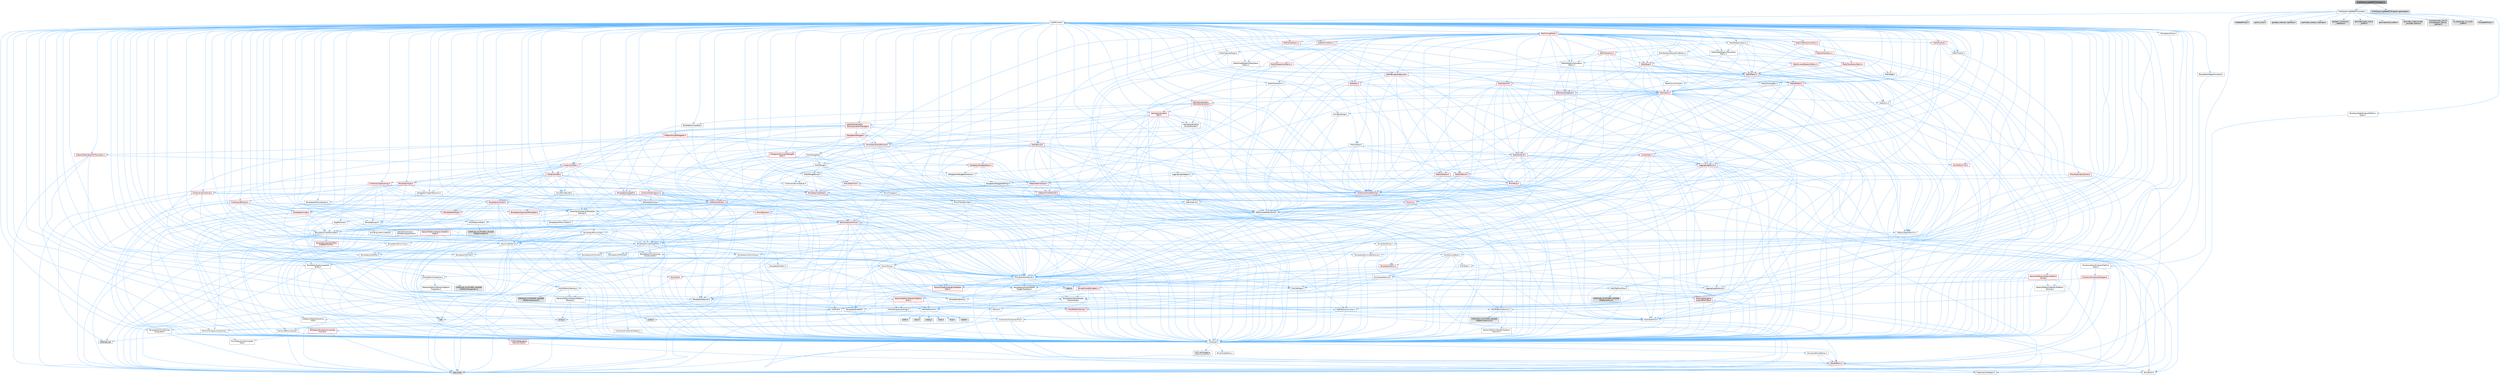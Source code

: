 digraph "PixelStreamingWebRTCWrappers.h"
{
 // INTERACTIVE_SVG=YES
 // LATEX_PDF_SIZE
  bgcolor="transparent";
  edge [fontname=Helvetica,fontsize=10,labelfontname=Helvetica,labelfontsize=10];
  node [fontname=Helvetica,fontsize=10,shape=box,height=0.2,width=0.4];
  Node1 [id="Node000001",label="PixelStreamingWebRTCWrappers.h",height=0.2,width=0.4,color="gray40", fillcolor="grey60", style="filled", fontcolor="black",tooltip=" "];
  Node1 -> Node2 [id="edge1_Node000001_Node000002",color="steelblue1",style="solid",tooltip=" "];
  Node2 [id="Node000002",label="PixelStreamingWebRTCIncludes.h",height=0.2,width=0.4,color="grey40", fillcolor="white", style="filled",URL="$d6/d79/PixelStreamingWebRTCIncludes_8h.html",tooltip=" "];
  Node2 -> Node3 [id="edge2_Node000002_Node000003",color="steelblue1",style="solid",tooltip=" "];
  Node3 [id="Node000003",label="CoreMinimal.h",height=0.2,width=0.4,color="grey40", fillcolor="white", style="filled",URL="$d7/d67/CoreMinimal_8h.html",tooltip=" "];
  Node3 -> Node4 [id="edge3_Node000003_Node000004",color="steelblue1",style="solid",tooltip=" "];
  Node4 [id="Node000004",label="CoreTypes.h",height=0.2,width=0.4,color="grey40", fillcolor="white", style="filled",URL="$dc/dec/CoreTypes_8h.html",tooltip=" "];
  Node4 -> Node5 [id="edge4_Node000004_Node000005",color="steelblue1",style="solid",tooltip=" "];
  Node5 [id="Node000005",label="HAL/Platform.h",height=0.2,width=0.4,color="red", fillcolor="#FFF0F0", style="filled",URL="$d9/dd0/Platform_8h.html",tooltip=" "];
  Node5 -> Node6 [id="edge5_Node000005_Node000006",color="steelblue1",style="solid",tooltip=" "];
  Node6 [id="Node000006",label="Misc/Build.h",height=0.2,width=0.4,color="grey40", fillcolor="white", style="filled",URL="$d3/dbb/Build_8h.html",tooltip=" "];
  Node5 -> Node8 [id="edge6_Node000005_Node000008",color="steelblue1",style="solid",tooltip=" "];
  Node8 [id="Node000008",label="type_traits",height=0.2,width=0.4,color="grey60", fillcolor="#E0E0E0", style="filled",tooltip=" "];
  Node5 -> Node9 [id="edge7_Node000005_Node000009",color="steelblue1",style="solid",tooltip=" "];
  Node9 [id="Node000009",label="PreprocessorHelpers.h",height=0.2,width=0.4,color="grey40", fillcolor="white", style="filled",URL="$db/ddb/PreprocessorHelpers_8h.html",tooltip=" "];
  Node4 -> Node15 [id="edge8_Node000004_Node000015",color="steelblue1",style="solid",tooltip=" "];
  Node15 [id="Node000015",label="ProfilingDebugging\l/UMemoryDefines.h",height=0.2,width=0.4,color="grey40", fillcolor="white", style="filled",URL="$d2/da2/UMemoryDefines_8h.html",tooltip=" "];
  Node4 -> Node16 [id="edge9_Node000004_Node000016",color="steelblue1",style="solid",tooltip=" "];
  Node16 [id="Node000016",label="Misc/CoreMiscDefines.h",height=0.2,width=0.4,color="grey40", fillcolor="white", style="filled",URL="$da/d38/CoreMiscDefines_8h.html",tooltip=" "];
  Node16 -> Node5 [id="edge10_Node000016_Node000005",color="steelblue1",style="solid",tooltip=" "];
  Node16 -> Node9 [id="edge11_Node000016_Node000009",color="steelblue1",style="solid",tooltip=" "];
  Node4 -> Node17 [id="edge12_Node000004_Node000017",color="steelblue1",style="solid",tooltip=" "];
  Node17 [id="Node000017",label="Misc/CoreDefines.h",height=0.2,width=0.4,color="grey40", fillcolor="white", style="filled",URL="$d3/dd2/CoreDefines_8h.html",tooltip=" "];
  Node3 -> Node18 [id="edge13_Node000003_Node000018",color="steelblue1",style="solid",tooltip=" "];
  Node18 [id="Node000018",label="CoreFwd.h",height=0.2,width=0.4,color="grey40", fillcolor="white", style="filled",URL="$d1/d1e/CoreFwd_8h.html",tooltip=" "];
  Node18 -> Node4 [id="edge14_Node000018_Node000004",color="steelblue1",style="solid",tooltip=" "];
  Node18 -> Node19 [id="edge15_Node000018_Node000019",color="steelblue1",style="solid",tooltip=" "];
  Node19 [id="Node000019",label="Containers/ContainersFwd.h",height=0.2,width=0.4,color="grey40", fillcolor="white", style="filled",URL="$d4/d0a/ContainersFwd_8h.html",tooltip=" "];
  Node19 -> Node5 [id="edge16_Node000019_Node000005",color="steelblue1",style="solid",tooltip=" "];
  Node19 -> Node4 [id="edge17_Node000019_Node000004",color="steelblue1",style="solid",tooltip=" "];
  Node19 -> Node20 [id="edge18_Node000019_Node000020",color="steelblue1",style="solid",tooltip=" "];
  Node20 [id="Node000020",label="Traits/IsContiguousContainer.h",height=0.2,width=0.4,color="grey40", fillcolor="white", style="filled",URL="$d5/d3c/IsContiguousContainer_8h.html",tooltip=" "];
  Node20 -> Node4 [id="edge19_Node000020_Node000004",color="steelblue1",style="solid",tooltip=" "];
  Node20 -> Node21 [id="edge20_Node000020_Node000021",color="steelblue1",style="solid",tooltip=" "];
  Node21 [id="Node000021",label="Misc/StaticAssertComplete\lType.h",height=0.2,width=0.4,color="grey40", fillcolor="white", style="filled",URL="$d5/d4e/StaticAssertCompleteType_8h.html",tooltip=" "];
  Node20 -> Node22 [id="edge21_Node000020_Node000022",color="steelblue1",style="solid",tooltip=" "];
  Node22 [id="Node000022",label="initializer_list",height=0.2,width=0.4,color="grey60", fillcolor="#E0E0E0", style="filled",tooltip=" "];
  Node18 -> Node23 [id="edge22_Node000018_Node000023",color="steelblue1",style="solid",tooltip=" "];
  Node23 [id="Node000023",label="Math/MathFwd.h",height=0.2,width=0.4,color="grey40", fillcolor="white", style="filled",URL="$d2/d10/MathFwd_8h.html",tooltip=" "];
  Node23 -> Node5 [id="edge23_Node000023_Node000005",color="steelblue1",style="solid",tooltip=" "];
  Node18 -> Node24 [id="edge24_Node000018_Node000024",color="steelblue1",style="solid",tooltip=" "];
  Node24 [id="Node000024",label="UObject/UObjectHierarchy\lFwd.h",height=0.2,width=0.4,color="grey40", fillcolor="white", style="filled",URL="$d3/d13/UObjectHierarchyFwd_8h.html",tooltip=" "];
  Node3 -> Node24 [id="edge25_Node000003_Node000024",color="steelblue1",style="solid",tooltip=" "];
  Node3 -> Node19 [id="edge26_Node000003_Node000019",color="steelblue1",style="solid",tooltip=" "];
  Node3 -> Node25 [id="edge27_Node000003_Node000025",color="steelblue1",style="solid",tooltip=" "];
  Node25 [id="Node000025",label="Misc/VarArgs.h",height=0.2,width=0.4,color="grey40", fillcolor="white", style="filled",URL="$d5/d6f/VarArgs_8h.html",tooltip=" "];
  Node25 -> Node4 [id="edge28_Node000025_Node000004",color="steelblue1",style="solid",tooltip=" "];
  Node3 -> Node26 [id="edge29_Node000003_Node000026",color="steelblue1",style="solid",tooltip=" "];
  Node26 [id="Node000026",label="Logging/LogVerbosity.h",height=0.2,width=0.4,color="grey40", fillcolor="white", style="filled",URL="$d2/d8f/LogVerbosity_8h.html",tooltip=" "];
  Node26 -> Node4 [id="edge30_Node000026_Node000004",color="steelblue1",style="solid",tooltip=" "];
  Node3 -> Node27 [id="edge31_Node000003_Node000027",color="steelblue1",style="solid",tooltip=" "];
  Node27 [id="Node000027",label="Misc/OutputDevice.h",height=0.2,width=0.4,color="grey40", fillcolor="white", style="filled",URL="$d7/d32/OutputDevice_8h.html",tooltip=" "];
  Node27 -> Node18 [id="edge32_Node000027_Node000018",color="steelblue1",style="solid",tooltip=" "];
  Node27 -> Node4 [id="edge33_Node000027_Node000004",color="steelblue1",style="solid",tooltip=" "];
  Node27 -> Node26 [id="edge34_Node000027_Node000026",color="steelblue1",style="solid",tooltip=" "];
  Node27 -> Node25 [id="edge35_Node000027_Node000025",color="steelblue1",style="solid",tooltip=" "];
  Node27 -> Node28 [id="edge36_Node000027_Node000028",color="steelblue1",style="solid",tooltip=" "];
  Node28 [id="Node000028",label="Templates/IsArrayOrRefOf\lTypeByPredicate.h",height=0.2,width=0.4,color="grey40", fillcolor="white", style="filled",URL="$d6/da1/IsArrayOrRefOfTypeByPredicate_8h.html",tooltip=" "];
  Node28 -> Node4 [id="edge37_Node000028_Node000004",color="steelblue1",style="solid",tooltip=" "];
  Node27 -> Node29 [id="edge38_Node000027_Node000029",color="steelblue1",style="solid",tooltip=" "];
  Node29 [id="Node000029",label="Templates/IsValidVariadic\lFunctionArg.h",height=0.2,width=0.4,color="grey40", fillcolor="white", style="filled",URL="$d0/dc8/IsValidVariadicFunctionArg_8h.html",tooltip=" "];
  Node29 -> Node4 [id="edge39_Node000029_Node000004",color="steelblue1",style="solid",tooltip=" "];
  Node29 -> Node30 [id="edge40_Node000029_Node000030",color="steelblue1",style="solid",tooltip=" "];
  Node30 [id="Node000030",label="IsEnum.h",height=0.2,width=0.4,color="grey40", fillcolor="white", style="filled",URL="$d4/de5/IsEnum_8h.html",tooltip=" "];
  Node29 -> Node8 [id="edge41_Node000029_Node000008",color="steelblue1",style="solid",tooltip=" "];
  Node27 -> Node31 [id="edge42_Node000027_Node000031",color="steelblue1",style="solid",tooltip=" "];
  Node31 [id="Node000031",label="Traits/IsCharEncodingCompatible\lWith.h",height=0.2,width=0.4,color="red", fillcolor="#FFF0F0", style="filled",URL="$df/dd1/IsCharEncodingCompatibleWith_8h.html",tooltip=" "];
  Node31 -> Node8 [id="edge43_Node000031_Node000008",color="steelblue1",style="solid",tooltip=" "];
  Node3 -> Node33 [id="edge44_Node000003_Node000033",color="steelblue1",style="solid",tooltip=" "];
  Node33 [id="Node000033",label="HAL/PlatformCrt.h",height=0.2,width=0.4,color="grey40", fillcolor="white", style="filled",URL="$d8/d75/PlatformCrt_8h.html",tooltip=" "];
  Node33 -> Node34 [id="edge45_Node000033_Node000034",color="steelblue1",style="solid",tooltip=" "];
  Node34 [id="Node000034",label="new",height=0.2,width=0.4,color="grey60", fillcolor="#E0E0E0", style="filled",tooltip=" "];
  Node33 -> Node35 [id="edge46_Node000033_Node000035",color="steelblue1",style="solid",tooltip=" "];
  Node35 [id="Node000035",label="wchar.h",height=0.2,width=0.4,color="grey60", fillcolor="#E0E0E0", style="filled",tooltip=" "];
  Node33 -> Node36 [id="edge47_Node000033_Node000036",color="steelblue1",style="solid",tooltip=" "];
  Node36 [id="Node000036",label="stddef.h",height=0.2,width=0.4,color="grey60", fillcolor="#E0E0E0", style="filled",tooltip=" "];
  Node33 -> Node37 [id="edge48_Node000033_Node000037",color="steelblue1",style="solid",tooltip=" "];
  Node37 [id="Node000037",label="stdlib.h",height=0.2,width=0.4,color="grey60", fillcolor="#E0E0E0", style="filled",tooltip=" "];
  Node33 -> Node38 [id="edge49_Node000033_Node000038",color="steelblue1",style="solid",tooltip=" "];
  Node38 [id="Node000038",label="stdio.h",height=0.2,width=0.4,color="grey60", fillcolor="#E0E0E0", style="filled",tooltip=" "];
  Node33 -> Node39 [id="edge50_Node000033_Node000039",color="steelblue1",style="solid",tooltip=" "];
  Node39 [id="Node000039",label="stdarg.h",height=0.2,width=0.4,color="grey60", fillcolor="#E0E0E0", style="filled",tooltip=" "];
  Node33 -> Node40 [id="edge51_Node000033_Node000040",color="steelblue1",style="solid",tooltip=" "];
  Node40 [id="Node000040",label="math.h",height=0.2,width=0.4,color="grey60", fillcolor="#E0E0E0", style="filled",tooltip=" "];
  Node33 -> Node41 [id="edge52_Node000033_Node000041",color="steelblue1",style="solid",tooltip=" "];
  Node41 [id="Node000041",label="float.h",height=0.2,width=0.4,color="grey60", fillcolor="#E0E0E0", style="filled",tooltip=" "];
  Node33 -> Node42 [id="edge53_Node000033_Node000042",color="steelblue1",style="solid",tooltip=" "];
  Node42 [id="Node000042",label="string.h",height=0.2,width=0.4,color="grey60", fillcolor="#E0E0E0", style="filled",tooltip=" "];
  Node3 -> Node43 [id="edge54_Node000003_Node000043",color="steelblue1",style="solid",tooltip=" "];
  Node43 [id="Node000043",label="HAL/PlatformMisc.h",height=0.2,width=0.4,color="grey40", fillcolor="white", style="filled",URL="$d0/df5/PlatformMisc_8h.html",tooltip=" "];
  Node43 -> Node4 [id="edge55_Node000043_Node000004",color="steelblue1",style="solid",tooltip=" "];
  Node43 -> Node44 [id="edge56_Node000043_Node000044",color="steelblue1",style="solid",tooltip=" "];
  Node44 [id="Node000044",label="GenericPlatform/GenericPlatform\lMisc.h",height=0.2,width=0.4,color="red", fillcolor="#FFF0F0", style="filled",URL="$db/d9a/GenericPlatformMisc_8h.html",tooltip=" "];
  Node44 -> Node18 [id="edge57_Node000044_Node000018",color="steelblue1",style="solid",tooltip=" "];
  Node44 -> Node4 [id="edge58_Node000044_Node000004",color="steelblue1",style="solid",tooltip=" "];
  Node44 -> Node33 [id="edge59_Node000044_Node000033",color="steelblue1",style="solid",tooltip=" "];
  Node44 -> Node48 [id="edge60_Node000044_Node000048",color="steelblue1",style="solid",tooltip=" "];
  Node48 [id="Node000048",label="Math/NumericLimits.h",height=0.2,width=0.4,color="grey40", fillcolor="white", style="filled",URL="$df/d1b/NumericLimits_8h.html",tooltip=" "];
  Node48 -> Node4 [id="edge61_Node000048_Node000004",color="steelblue1",style="solid",tooltip=" "];
  Node44 -> Node49 [id="edge62_Node000044_Node000049",color="steelblue1",style="solid",tooltip=" "];
  Node49 [id="Node000049",label="Misc/CompressionFlags.h",height=0.2,width=0.4,color="grey40", fillcolor="white", style="filled",URL="$d9/d76/CompressionFlags_8h.html",tooltip=" "];
  Node43 -> Node53 [id="edge63_Node000043_Node000053",color="steelblue1",style="solid",tooltip=" "];
  Node53 [id="Node000053",label="COMPILED_PLATFORM_HEADER\l(PlatformMisc.h)",height=0.2,width=0.4,color="grey60", fillcolor="#E0E0E0", style="filled",tooltip=" "];
  Node43 -> Node54 [id="edge64_Node000043_Node000054",color="steelblue1",style="solid",tooltip=" "];
  Node54 [id="Node000054",label="ProfilingDebugging\l/CpuProfilerTrace.h",height=0.2,width=0.4,color="red", fillcolor="#FFF0F0", style="filled",URL="$da/dcb/CpuProfilerTrace_8h.html",tooltip=" "];
  Node54 -> Node4 [id="edge65_Node000054_Node000004",color="steelblue1",style="solid",tooltip=" "];
  Node54 -> Node19 [id="edge66_Node000054_Node000019",color="steelblue1",style="solid",tooltip=" "];
  Node54 -> Node55 [id="edge67_Node000054_Node000055",color="steelblue1",style="solid",tooltip=" "];
  Node55 [id="Node000055",label="HAL/PlatformAtomics.h",height=0.2,width=0.4,color="grey40", fillcolor="white", style="filled",URL="$d3/d36/PlatformAtomics_8h.html",tooltip=" "];
  Node55 -> Node4 [id="edge68_Node000055_Node000004",color="steelblue1",style="solid",tooltip=" "];
  Node55 -> Node56 [id="edge69_Node000055_Node000056",color="steelblue1",style="solid",tooltip=" "];
  Node56 [id="Node000056",label="GenericPlatform/GenericPlatform\lAtomics.h",height=0.2,width=0.4,color="grey40", fillcolor="white", style="filled",URL="$da/d72/GenericPlatformAtomics_8h.html",tooltip=" "];
  Node56 -> Node4 [id="edge70_Node000056_Node000004",color="steelblue1",style="solid",tooltip=" "];
  Node55 -> Node57 [id="edge71_Node000055_Node000057",color="steelblue1",style="solid",tooltip=" "];
  Node57 [id="Node000057",label="COMPILED_PLATFORM_HEADER\l(PlatformAtomics.h)",height=0.2,width=0.4,color="grey60", fillcolor="#E0E0E0", style="filled",tooltip=" "];
  Node54 -> Node9 [id="edge72_Node000054_Node000009",color="steelblue1",style="solid",tooltip=" "];
  Node54 -> Node6 [id="edge73_Node000054_Node000006",color="steelblue1",style="solid",tooltip=" "];
  Node3 -> Node62 [id="edge74_Node000003_Node000062",color="steelblue1",style="solid",tooltip=" "];
  Node62 [id="Node000062",label="Misc/AssertionMacros.h",height=0.2,width=0.4,color="grey40", fillcolor="white", style="filled",URL="$d0/dfa/AssertionMacros_8h.html",tooltip=" "];
  Node62 -> Node4 [id="edge75_Node000062_Node000004",color="steelblue1",style="solid",tooltip=" "];
  Node62 -> Node5 [id="edge76_Node000062_Node000005",color="steelblue1",style="solid",tooltip=" "];
  Node62 -> Node43 [id="edge77_Node000062_Node000043",color="steelblue1",style="solid",tooltip=" "];
  Node62 -> Node9 [id="edge78_Node000062_Node000009",color="steelblue1",style="solid",tooltip=" "];
  Node62 -> Node63 [id="edge79_Node000062_Node000063",color="steelblue1",style="solid",tooltip=" "];
  Node63 [id="Node000063",label="Templates/EnableIf.h",height=0.2,width=0.4,color="grey40", fillcolor="white", style="filled",URL="$d7/d60/EnableIf_8h.html",tooltip=" "];
  Node63 -> Node4 [id="edge80_Node000063_Node000004",color="steelblue1",style="solid",tooltip=" "];
  Node62 -> Node28 [id="edge81_Node000062_Node000028",color="steelblue1",style="solid",tooltip=" "];
  Node62 -> Node29 [id="edge82_Node000062_Node000029",color="steelblue1",style="solid",tooltip=" "];
  Node62 -> Node31 [id="edge83_Node000062_Node000031",color="steelblue1",style="solid",tooltip=" "];
  Node62 -> Node25 [id="edge84_Node000062_Node000025",color="steelblue1",style="solid",tooltip=" "];
  Node62 -> Node64 [id="edge85_Node000062_Node000064",color="steelblue1",style="solid",tooltip=" "];
  Node64 [id="Node000064",label="String/FormatStringSan.h",height=0.2,width=0.4,color="red", fillcolor="#FFF0F0", style="filled",URL="$d3/d8b/FormatStringSan_8h.html",tooltip=" "];
  Node64 -> Node8 [id="edge86_Node000064_Node000008",color="steelblue1",style="solid",tooltip=" "];
  Node64 -> Node4 [id="edge87_Node000064_Node000004",color="steelblue1",style="solid",tooltip=" "];
  Node64 -> Node65 [id="edge88_Node000064_Node000065",color="steelblue1",style="solid",tooltip=" "];
  Node65 [id="Node000065",label="Templates/Requires.h",height=0.2,width=0.4,color="grey40", fillcolor="white", style="filled",URL="$dc/d96/Requires_8h.html",tooltip=" "];
  Node65 -> Node63 [id="edge89_Node000065_Node000063",color="steelblue1",style="solid",tooltip=" "];
  Node65 -> Node8 [id="edge90_Node000065_Node000008",color="steelblue1",style="solid",tooltip=" "];
  Node64 -> Node66 [id="edge91_Node000064_Node000066",color="steelblue1",style="solid",tooltip=" "];
  Node66 [id="Node000066",label="Templates/Identity.h",height=0.2,width=0.4,color="grey40", fillcolor="white", style="filled",URL="$d0/dd5/Identity_8h.html",tooltip=" "];
  Node64 -> Node29 [id="edge92_Node000064_Node000029",color="steelblue1",style="solid",tooltip=" "];
  Node64 -> Node19 [id="edge93_Node000064_Node000019",color="steelblue1",style="solid",tooltip=" "];
  Node62 -> Node70 [id="edge94_Node000062_Node000070",color="steelblue1",style="solid",tooltip=" "];
  Node70 [id="Node000070",label="atomic",height=0.2,width=0.4,color="grey60", fillcolor="#E0E0E0", style="filled",tooltip=" "];
  Node3 -> Node71 [id="edge95_Node000003_Node000071",color="steelblue1",style="solid",tooltip=" "];
  Node71 [id="Node000071",label="Templates/IsPointer.h",height=0.2,width=0.4,color="grey40", fillcolor="white", style="filled",URL="$d7/d05/IsPointer_8h.html",tooltip=" "];
  Node71 -> Node4 [id="edge96_Node000071_Node000004",color="steelblue1",style="solid",tooltip=" "];
  Node3 -> Node72 [id="edge97_Node000003_Node000072",color="steelblue1",style="solid",tooltip=" "];
  Node72 [id="Node000072",label="HAL/PlatformMemory.h",height=0.2,width=0.4,color="grey40", fillcolor="white", style="filled",URL="$de/d68/PlatformMemory_8h.html",tooltip=" "];
  Node72 -> Node4 [id="edge98_Node000072_Node000004",color="steelblue1",style="solid",tooltip=" "];
  Node72 -> Node73 [id="edge99_Node000072_Node000073",color="steelblue1",style="solid",tooltip=" "];
  Node73 [id="Node000073",label="GenericPlatform/GenericPlatform\lMemory.h",height=0.2,width=0.4,color="grey40", fillcolor="white", style="filled",URL="$dd/d22/GenericPlatformMemory_8h.html",tooltip=" "];
  Node73 -> Node18 [id="edge100_Node000073_Node000018",color="steelblue1",style="solid",tooltip=" "];
  Node73 -> Node4 [id="edge101_Node000073_Node000004",color="steelblue1",style="solid",tooltip=" "];
  Node73 -> Node74 [id="edge102_Node000073_Node000074",color="steelblue1",style="solid",tooltip=" "];
  Node74 [id="Node000074",label="HAL/PlatformString.h",height=0.2,width=0.4,color="red", fillcolor="#FFF0F0", style="filled",URL="$db/db5/PlatformString_8h.html",tooltip=" "];
  Node74 -> Node4 [id="edge103_Node000074_Node000004",color="steelblue1",style="solid",tooltip=" "];
  Node73 -> Node42 [id="edge104_Node000073_Node000042",color="steelblue1",style="solid",tooltip=" "];
  Node73 -> Node35 [id="edge105_Node000073_Node000035",color="steelblue1",style="solid",tooltip=" "];
  Node72 -> Node76 [id="edge106_Node000072_Node000076",color="steelblue1",style="solid",tooltip=" "];
  Node76 [id="Node000076",label="COMPILED_PLATFORM_HEADER\l(PlatformMemory.h)",height=0.2,width=0.4,color="grey60", fillcolor="#E0E0E0", style="filled",tooltip=" "];
  Node3 -> Node55 [id="edge107_Node000003_Node000055",color="steelblue1",style="solid",tooltip=" "];
  Node3 -> Node77 [id="edge108_Node000003_Node000077",color="steelblue1",style="solid",tooltip=" "];
  Node77 [id="Node000077",label="Misc/Exec.h",height=0.2,width=0.4,color="grey40", fillcolor="white", style="filled",URL="$de/ddb/Exec_8h.html",tooltip=" "];
  Node77 -> Node4 [id="edge109_Node000077_Node000004",color="steelblue1",style="solid",tooltip=" "];
  Node77 -> Node62 [id="edge110_Node000077_Node000062",color="steelblue1",style="solid",tooltip=" "];
  Node3 -> Node78 [id="edge111_Node000003_Node000078",color="steelblue1",style="solid",tooltip=" "];
  Node78 [id="Node000078",label="HAL/MemoryBase.h",height=0.2,width=0.4,color="grey40", fillcolor="white", style="filled",URL="$d6/d9f/MemoryBase_8h.html",tooltip=" "];
  Node78 -> Node4 [id="edge112_Node000078_Node000004",color="steelblue1",style="solid",tooltip=" "];
  Node78 -> Node55 [id="edge113_Node000078_Node000055",color="steelblue1",style="solid",tooltip=" "];
  Node78 -> Node33 [id="edge114_Node000078_Node000033",color="steelblue1",style="solid",tooltip=" "];
  Node78 -> Node77 [id="edge115_Node000078_Node000077",color="steelblue1",style="solid",tooltip=" "];
  Node78 -> Node27 [id="edge116_Node000078_Node000027",color="steelblue1",style="solid",tooltip=" "];
  Node78 -> Node79 [id="edge117_Node000078_Node000079",color="steelblue1",style="solid",tooltip=" "];
  Node79 [id="Node000079",label="Templates/Atomic.h",height=0.2,width=0.4,color="red", fillcolor="#FFF0F0", style="filled",URL="$d3/d91/Atomic_8h.html",tooltip=" "];
  Node79 -> Node70 [id="edge118_Node000079_Node000070",color="steelblue1",style="solid",tooltip=" "];
  Node3 -> Node88 [id="edge119_Node000003_Node000088",color="steelblue1",style="solid",tooltip=" "];
  Node88 [id="Node000088",label="HAL/UnrealMemory.h",height=0.2,width=0.4,color="grey40", fillcolor="white", style="filled",URL="$d9/d96/UnrealMemory_8h.html",tooltip=" "];
  Node88 -> Node4 [id="edge120_Node000088_Node000004",color="steelblue1",style="solid",tooltip=" "];
  Node88 -> Node73 [id="edge121_Node000088_Node000073",color="steelblue1",style="solid",tooltip=" "];
  Node88 -> Node78 [id="edge122_Node000088_Node000078",color="steelblue1",style="solid",tooltip=" "];
  Node88 -> Node72 [id="edge123_Node000088_Node000072",color="steelblue1",style="solid",tooltip=" "];
  Node88 -> Node89 [id="edge124_Node000088_Node000089",color="steelblue1",style="solid",tooltip=" "];
  Node89 [id="Node000089",label="ProfilingDebugging\l/MemoryTrace.h",height=0.2,width=0.4,color="red", fillcolor="#FFF0F0", style="filled",URL="$da/dd7/MemoryTrace_8h.html",tooltip=" "];
  Node89 -> Node5 [id="edge125_Node000089_Node000005",color="steelblue1",style="solid",tooltip=" "];
  Node88 -> Node71 [id="edge126_Node000088_Node000071",color="steelblue1",style="solid",tooltip=" "];
  Node3 -> Node90 [id="edge127_Node000003_Node000090",color="steelblue1",style="solid",tooltip=" "];
  Node90 [id="Node000090",label="Templates/IsArithmetic.h",height=0.2,width=0.4,color="grey40", fillcolor="white", style="filled",URL="$d2/d5d/IsArithmetic_8h.html",tooltip=" "];
  Node90 -> Node4 [id="edge128_Node000090_Node000004",color="steelblue1",style="solid",tooltip=" "];
  Node3 -> Node84 [id="edge129_Node000003_Node000084",color="steelblue1",style="solid",tooltip=" "];
  Node84 [id="Node000084",label="Templates/AndOrNot.h",height=0.2,width=0.4,color="grey40", fillcolor="white", style="filled",URL="$db/d0a/AndOrNot_8h.html",tooltip=" "];
  Node84 -> Node4 [id="edge130_Node000084_Node000004",color="steelblue1",style="solid",tooltip=" "];
  Node3 -> Node91 [id="edge131_Node000003_Node000091",color="steelblue1",style="solid",tooltip=" "];
  Node91 [id="Node000091",label="Templates/IsPODType.h",height=0.2,width=0.4,color="grey40", fillcolor="white", style="filled",URL="$d7/db1/IsPODType_8h.html",tooltip=" "];
  Node91 -> Node4 [id="edge132_Node000091_Node000004",color="steelblue1",style="solid",tooltip=" "];
  Node3 -> Node92 [id="edge133_Node000003_Node000092",color="steelblue1",style="solid",tooltip=" "];
  Node92 [id="Node000092",label="Templates/IsUECoreType.h",height=0.2,width=0.4,color="grey40", fillcolor="white", style="filled",URL="$d1/db8/IsUECoreType_8h.html",tooltip=" "];
  Node92 -> Node4 [id="edge134_Node000092_Node000004",color="steelblue1",style="solid",tooltip=" "];
  Node92 -> Node8 [id="edge135_Node000092_Node000008",color="steelblue1",style="solid",tooltip=" "];
  Node3 -> Node85 [id="edge136_Node000003_Node000085",color="steelblue1",style="solid",tooltip=" "];
  Node85 [id="Node000085",label="Templates/IsTriviallyCopy\lConstructible.h",height=0.2,width=0.4,color="grey40", fillcolor="white", style="filled",URL="$d3/d78/IsTriviallyCopyConstructible_8h.html",tooltip=" "];
  Node85 -> Node4 [id="edge137_Node000085_Node000004",color="steelblue1",style="solid",tooltip=" "];
  Node85 -> Node8 [id="edge138_Node000085_Node000008",color="steelblue1",style="solid",tooltip=" "];
  Node3 -> Node93 [id="edge139_Node000003_Node000093",color="steelblue1",style="solid",tooltip=" "];
  Node93 [id="Node000093",label="Templates/UnrealTypeTraits.h",height=0.2,width=0.4,color="grey40", fillcolor="white", style="filled",URL="$d2/d2d/UnrealTypeTraits_8h.html",tooltip=" "];
  Node93 -> Node4 [id="edge140_Node000093_Node000004",color="steelblue1",style="solid",tooltip=" "];
  Node93 -> Node71 [id="edge141_Node000093_Node000071",color="steelblue1",style="solid",tooltip=" "];
  Node93 -> Node62 [id="edge142_Node000093_Node000062",color="steelblue1",style="solid",tooltip=" "];
  Node93 -> Node84 [id="edge143_Node000093_Node000084",color="steelblue1",style="solid",tooltip=" "];
  Node93 -> Node63 [id="edge144_Node000093_Node000063",color="steelblue1",style="solid",tooltip=" "];
  Node93 -> Node90 [id="edge145_Node000093_Node000090",color="steelblue1",style="solid",tooltip=" "];
  Node93 -> Node30 [id="edge146_Node000093_Node000030",color="steelblue1",style="solid",tooltip=" "];
  Node93 -> Node94 [id="edge147_Node000093_Node000094",color="steelblue1",style="solid",tooltip=" "];
  Node94 [id="Node000094",label="Templates/Models.h",height=0.2,width=0.4,color="grey40", fillcolor="white", style="filled",URL="$d3/d0c/Models_8h.html",tooltip=" "];
  Node94 -> Node66 [id="edge148_Node000094_Node000066",color="steelblue1",style="solid",tooltip=" "];
  Node93 -> Node91 [id="edge149_Node000093_Node000091",color="steelblue1",style="solid",tooltip=" "];
  Node93 -> Node92 [id="edge150_Node000093_Node000092",color="steelblue1",style="solid",tooltip=" "];
  Node93 -> Node85 [id="edge151_Node000093_Node000085",color="steelblue1",style="solid",tooltip=" "];
  Node3 -> Node63 [id="edge152_Node000003_Node000063",color="steelblue1",style="solid",tooltip=" "];
  Node3 -> Node95 [id="edge153_Node000003_Node000095",color="steelblue1",style="solid",tooltip=" "];
  Node95 [id="Node000095",label="Templates/RemoveReference.h",height=0.2,width=0.4,color="grey40", fillcolor="white", style="filled",URL="$da/dbe/RemoveReference_8h.html",tooltip=" "];
  Node95 -> Node4 [id="edge154_Node000095_Node000004",color="steelblue1",style="solid",tooltip=" "];
  Node3 -> Node96 [id="edge155_Node000003_Node000096",color="steelblue1",style="solid",tooltip=" "];
  Node96 [id="Node000096",label="Templates/IntegralConstant.h",height=0.2,width=0.4,color="grey40", fillcolor="white", style="filled",URL="$db/d1b/IntegralConstant_8h.html",tooltip=" "];
  Node96 -> Node4 [id="edge156_Node000096_Node000004",color="steelblue1",style="solid",tooltip=" "];
  Node3 -> Node97 [id="edge157_Node000003_Node000097",color="steelblue1",style="solid",tooltip=" "];
  Node97 [id="Node000097",label="Templates/IsClass.h",height=0.2,width=0.4,color="grey40", fillcolor="white", style="filled",URL="$db/dcb/IsClass_8h.html",tooltip=" "];
  Node97 -> Node4 [id="edge158_Node000097_Node000004",color="steelblue1",style="solid",tooltip=" "];
  Node3 -> Node98 [id="edge159_Node000003_Node000098",color="steelblue1",style="solid",tooltip=" "];
  Node98 [id="Node000098",label="Templates/TypeCompatible\lBytes.h",height=0.2,width=0.4,color="grey40", fillcolor="white", style="filled",URL="$df/d0a/TypeCompatibleBytes_8h.html",tooltip=" "];
  Node98 -> Node4 [id="edge160_Node000098_Node000004",color="steelblue1",style="solid",tooltip=" "];
  Node98 -> Node42 [id="edge161_Node000098_Node000042",color="steelblue1",style="solid",tooltip=" "];
  Node98 -> Node34 [id="edge162_Node000098_Node000034",color="steelblue1",style="solid",tooltip=" "];
  Node98 -> Node8 [id="edge163_Node000098_Node000008",color="steelblue1",style="solid",tooltip=" "];
  Node3 -> Node20 [id="edge164_Node000003_Node000020",color="steelblue1",style="solid",tooltip=" "];
  Node3 -> Node99 [id="edge165_Node000003_Node000099",color="steelblue1",style="solid",tooltip=" "];
  Node99 [id="Node000099",label="Templates/UnrealTemplate.h",height=0.2,width=0.4,color="grey40", fillcolor="white", style="filled",URL="$d4/d24/UnrealTemplate_8h.html",tooltip=" "];
  Node99 -> Node4 [id="edge166_Node000099_Node000004",color="steelblue1",style="solid",tooltip=" "];
  Node99 -> Node71 [id="edge167_Node000099_Node000071",color="steelblue1",style="solid",tooltip=" "];
  Node99 -> Node88 [id="edge168_Node000099_Node000088",color="steelblue1",style="solid",tooltip=" "];
  Node99 -> Node100 [id="edge169_Node000099_Node000100",color="steelblue1",style="solid",tooltip=" "];
  Node100 [id="Node000100",label="Templates/CopyQualifiers\lAndRefsFromTo.h",height=0.2,width=0.4,color="red", fillcolor="#FFF0F0", style="filled",URL="$d3/db3/CopyQualifiersAndRefsFromTo_8h.html",tooltip=" "];
  Node99 -> Node93 [id="edge170_Node000099_Node000093",color="steelblue1",style="solid",tooltip=" "];
  Node99 -> Node95 [id="edge171_Node000099_Node000095",color="steelblue1",style="solid",tooltip=" "];
  Node99 -> Node65 [id="edge172_Node000099_Node000065",color="steelblue1",style="solid",tooltip=" "];
  Node99 -> Node98 [id="edge173_Node000099_Node000098",color="steelblue1",style="solid",tooltip=" "];
  Node99 -> Node66 [id="edge174_Node000099_Node000066",color="steelblue1",style="solid",tooltip=" "];
  Node99 -> Node20 [id="edge175_Node000099_Node000020",color="steelblue1",style="solid",tooltip=" "];
  Node99 -> Node102 [id="edge176_Node000099_Node000102",color="steelblue1",style="solid",tooltip=" "];
  Node102 [id="Node000102",label="Traits/UseBitwiseSwap.h",height=0.2,width=0.4,color="grey40", fillcolor="white", style="filled",URL="$db/df3/UseBitwiseSwap_8h.html",tooltip=" "];
  Node102 -> Node4 [id="edge177_Node000102_Node000004",color="steelblue1",style="solid",tooltip=" "];
  Node102 -> Node8 [id="edge178_Node000102_Node000008",color="steelblue1",style="solid",tooltip=" "];
  Node99 -> Node8 [id="edge179_Node000099_Node000008",color="steelblue1",style="solid",tooltip=" "];
  Node3 -> Node48 [id="edge180_Node000003_Node000048",color="steelblue1",style="solid",tooltip=" "];
  Node3 -> Node103 [id="edge181_Node000003_Node000103",color="steelblue1",style="solid",tooltip=" "];
  Node103 [id="Node000103",label="HAL/PlatformMath.h",height=0.2,width=0.4,color="grey40", fillcolor="white", style="filled",URL="$dc/d53/PlatformMath_8h.html",tooltip=" "];
  Node103 -> Node4 [id="edge182_Node000103_Node000004",color="steelblue1",style="solid",tooltip=" "];
  Node103 -> Node104 [id="edge183_Node000103_Node000104",color="steelblue1",style="solid",tooltip=" "];
  Node104 [id="Node000104",label="GenericPlatform/GenericPlatform\lMath.h",height=0.2,width=0.4,color="red", fillcolor="#FFF0F0", style="filled",URL="$d5/d79/GenericPlatformMath_8h.html",tooltip=" "];
  Node104 -> Node4 [id="edge184_Node000104_Node000004",color="steelblue1",style="solid",tooltip=" "];
  Node104 -> Node19 [id="edge185_Node000104_Node000019",color="steelblue1",style="solid",tooltip=" "];
  Node104 -> Node33 [id="edge186_Node000104_Node000033",color="steelblue1",style="solid",tooltip=" "];
  Node104 -> Node84 [id="edge187_Node000104_Node000084",color="steelblue1",style="solid",tooltip=" "];
  Node104 -> Node105 [id="edge188_Node000104_Node000105",color="steelblue1",style="solid",tooltip=" "];
  Node105 [id="Node000105",label="Templates/Decay.h",height=0.2,width=0.4,color="grey40", fillcolor="white", style="filled",URL="$dd/d0f/Decay_8h.html",tooltip=" "];
  Node105 -> Node4 [id="edge189_Node000105_Node000004",color="steelblue1",style="solid",tooltip=" "];
  Node105 -> Node95 [id="edge190_Node000105_Node000095",color="steelblue1",style="solid",tooltip=" "];
  Node105 -> Node8 [id="edge191_Node000105_Node000008",color="steelblue1",style="solid",tooltip=" "];
  Node104 -> Node93 [id="edge192_Node000104_Node000093",color="steelblue1",style="solid",tooltip=" "];
  Node104 -> Node65 [id="edge193_Node000104_Node000065",color="steelblue1",style="solid",tooltip=" "];
  Node104 -> Node98 [id="edge194_Node000104_Node000098",color="steelblue1",style="solid",tooltip=" "];
  Node104 -> Node8 [id="edge195_Node000104_Node000008",color="steelblue1",style="solid",tooltip=" "];
  Node103 -> Node110 [id="edge196_Node000103_Node000110",color="steelblue1",style="solid",tooltip=" "];
  Node110 [id="Node000110",label="COMPILED_PLATFORM_HEADER\l(PlatformMath.h)",height=0.2,width=0.4,color="grey60", fillcolor="#E0E0E0", style="filled",tooltip=" "];
  Node3 -> Node86 [id="edge197_Node000003_Node000086",color="steelblue1",style="solid",tooltip=" "];
  Node86 [id="Node000086",label="Templates/IsTriviallyCopy\lAssignable.h",height=0.2,width=0.4,color="grey40", fillcolor="white", style="filled",URL="$d2/df2/IsTriviallyCopyAssignable_8h.html",tooltip=" "];
  Node86 -> Node4 [id="edge198_Node000086_Node000004",color="steelblue1",style="solid",tooltip=" "];
  Node86 -> Node8 [id="edge199_Node000086_Node000008",color="steelblue1",style="solid",tooltip=" "];
  Node3 -> Node111 [id="edge200_Node000003_Node000111",color="steelblue1",style="solid",tooltip=" "];
  Node111 [id="Node000111",label="Templates/MemoryOps.h",height=0.2,width=0.4,color="grey40", fillcolor="white", style="filled",URL="$db/dea/MemoryOps_8h.html",tooltip=" "];
  Node111 -> Node4 [id="edge201_Node000111_Node000004",color="steelblue1",style="solid",tooltip=" "];
  Node111 -> Node88 [id="edge202_Node000111_Node000088",color="steelblue1",style="solid",tooltip=" "];
  Node111 -> Node86 [id="edge203_Node000111_Node000086",color="steelblue1",style="solid",tooltip=" "];
  Node111 -> Node85 [id="edge204_Node000111_Node000085",color="steelblue1",style="solid",tooltip=" "];
  Node111 -> Node65 [id="edge205_Node000111_Node000065",color="steelblue1",style="solid",tooltip=" "];
  Node111 -> Node93 [id="edge206_Node000111_Node000093",color="steelblue1",style="solid",tooltip=" "];
  Node111 -> Node102 [id="edge207_Node000111_Node000102",color="steelblue1",style="solid",tooltip=" "];
  Node111 -> Node34 [id="edge208_Node000111_Node000034",color="steelblue1",style="solid",tooltip=" "];
  Node111 -> Node8 [id="edge209_Node000111_Node000008",color="steelblue1",style="solid",tooltip=" "];
  Node3 -> Node112 [id="edge210_Node000003_Node000112",color="steelblue1",style="solid",tooltip=" "];
  Node112 [id="Node000112",label="Containers/ContainerAllocation\lPolicies.h",height=0.2,width=0.4,color="grey40", fillcolor="white", style="filled",URL="$d7/dff/ContainerAllocationPolicies_8h.html",tooltip=" "];
  Node112 -> Node4 [id="edge211_Node000112_Node000004",color="steelblue1",style="solid",tooltip=" "];
  Node112 -> Node113 [id="edge212_Node000112_Node000113",color="steelblue1",style="solid",tooltip=" "];
  Node113 [id="Node000113",label="Containers/ContainerHelpers.h",height=0.2,width=0.4,color="grey40", fillcolor="white", style="filled",URL="$d7/d33/ContainerHelpers_8h.html",tooltip=" "];
  Node113 -> Node4 [id="edge213_Node000113_Node000004",color="steelblue1",style="solid",tooltip=" "];
  Node112 -> Node112 [id="edge214_Node000112_Node000112",color="steelblue1",style="solid",tooltip=" "];
  Node112 -> Node103 [id="edge215_Node000112_Node000103",color="steelblue1",style="solid",tooltip=" "];
  Node112 -> Node88 [id="edge216_Node000112_Node000088",color="steelblue1",style="solid",tooltip=" "];
  Node112 -> Node48 [id="edge217_Node000112_Node000048",color="steelblue1",style="solid",tooltip=" "];
  Node112 -> Node62 [id="edge218_Node000112_Node000062",color="steelblue1",style="solid",tooltip=" "];
  Node112 -> Node114 [id="edge219_Node000112_Node000114",color="steelblue1",style="solid",tooltip=" "];
  Node114 [id="Node000114",label="Templates/IsPolymorphic.h",height=0.2,width=0.4,color="grey40", fillcolor="white", style="filled",URL="$dc/d20/IsPolymorphic_8h.html",tooltip=" "];
  Node112 -> Node111 [id="edge220_Node000112_Node000111",color="steelblue1",style="solid",tooltip=" "];
  Node112 -> Node98 [id="edge221_Node000112_Node000098",color="steelblue1",style="solid",tooltip=" "];
  Node112 -> Node8 [id="edge222_Node000112_Node000008",color="steelblue1",style="solid",tooltip=" "];
  Node3 -> Node115 [id="edge223_Node000003_Node000115",color="steelblue1",style="solid",tooltip=" "];
  Node115 [id="Node000115",label="Templates/IsEnumClass.h",height=0.2,width=0.4,color="grey40", fillcolor="white", style="filled",URL="$d7/d15/IsEnumClass_8h.html",tooltip=" "];
  Node115 -> Node4 [id="edge224_Node000115_Node000004",color="steelblue1",style="solid",tooltip=" "];
  Node115 -> Node84 [id="edge225_Node000115_Node000084",color="steelblue1",style="solid",tooltip=" "];
  Node3 -> Node116 [id="edge226_Node000003_Node000116",color="steelblue1",style="solid",tooltip=" "];
  Node116 [id="Node000116",label="HAL/PlatformProperties.h",height=0.2,width=0.4,color="grey40", fillcolor="white", style="filled",URL="$d9/db0/PlatformProperties_8h.html",tooltip=" "];
  Node116 -> Node4 [id="edge227_Node000116_Node000004",color="steelblue1",style="solid",tooltip=" "];
  Node116 -> Node117 [id="edge228_Node000116_Node000117",color="steelblue1",style="solid",tooltip=" "];
  Node117 [id="Node000117",label="GenericPlatform/GenericPlatform\lProperties.h",height=0.2,width=0.4,color="grey40", fillcolor="white", style="filled",URL="$d2/dcd/GenericPlatformProperties_8h.html",tooltip=" "];
  Node117 -> Node4 [id="edge229_Node000117_Node000004",color="steelblue1",style="solid",tooltip=" "];
  Node117 -> Node44 [id="edge230_Node000117_Node000044",color="steelblue1",style="solid",tooltip=" "];
  Node116 -> Node118 [id="edge231_Node000116_Node000118",color="steelblue1",style="solid",tooltip=" "];
  Node118 [id="Node000118",label="COMPILED_PLATFORM_HEADER\l(PlatformProperties.h)",height=0.2,width=0.4,color="grey60", fillcolor="#E0E0E0", style="filled",tooltip=" "];
  Node3 -> Node119 [id="edge232_Node000003_Node000119",color="steelblue1",style="solid",tooltip=" "];
  Node119 [id="Node000119",label="Misc/EngineVersionBase.h",height=0.2,width=0.4,color="grey40", fillcolor="white", style="filled",URL="$d5/d2b/EngineVersionBase_8h.html",tooltip=" "];
  Node119 -> Node4 [id="edge233_Node000119_Node000004",color="steelblue1",style="solid",tooltip=" "];
  Node3 -> Node120 [id="edge234_Node000003_Node000120",color="steelblue1",style="solid",tooltip=" "];
  Node120 [id="Node000120",label="Internationalization\l/TextNamespaceFwd.h",height=0.2,width=0.4,color="grey40", fillcolor="white", style="filled",URL="$d8/d97/TextNamespaceFwd_8h.html",tooltip=" "];
  Node120 -> Node4 [id="edge235_Node000120_Node000004",color="steelblue1",style="solid",tooltip=" "];
  Node3 -> Node121 [id="edge236_Node000003_Node000121",color="steelblue1",style="solid",tooltip=" "];
  Node121 [id="Node000121",label="Serialization/Archive.h",height=0.2,width=0.4,color="red", fillcolor="#FFF0F0", style="filled",URL="$d7/d3b/Archive_8h.html",tooltip=" "];
  Node121 -> Node18 [id="edge237_Node000121_Node000018",color="steelblue1",style="solid",tooltip=" "];
  Node121 -> Node4 [id="edge238_Node000121_Node000004",color="steelblue1",style="solid",tooltip=" "];
  Node121 -> Node116 [id="edge239_Node000121_Node000116",color="steelblue1",style="solid",tooltip=" "];
  Node121 -> Node120 [id="edge240_Node000121_Node000120",color="steelblue1",style="solid",tooltip=" "];
  Node121 -> Node23 [id="edge241_Node000121_Node000023",color="steelblue1",style="solid",tooltip=" "];
  Node121 -> Node62 [id="edge242_Node000121_Node000062",color="steelblue1",style="solid",tooltip=" "];
  Node121 -> Node6 [id="edge243_Node000121_Node000006",color="steelblue1",style="solid",tooltip=" "];
  Node121 -> Node49 [id="edge244_Node000121_Node000049",color="steelblue1",style="solid",tooltip=" "];
  Node121 -> Node119 [id="edge245_Node000121_Node000119",color="steelblue1",style="solid",tooltip=" "];
  Node121 -> Node25 [id="edge246_Node000121_Node000025",color="steelblue1",style="solid",tooltip=" "];
  Node121 -> Node63 [id="edge247_Node000121_Node000063",color="steelblue1",style="solid",tooltip=" "];
  Node121 -> Node28 [id="edge248_Node000121_Node000028",color="steelblue1",style="solid",tooltip=" "];
  Node121 -> Node115 [id="edge249_Node000121_Node000115",color="steelblue1",style="solid",tooltip=" "];
  Node121 -> Node29 [id="edge250_Node000121_Node000029",color="steelblue1",style="solid",tooltip=" "];
  Node121 -> Node99 [id="edge251_Node000121_Node000099",color="steelblue1",style="solid",tooltip=" "];
  Node121 -> Node31 [id="edge252_Node000121_Node000031",color="steelblue1",style="solid",tooltip=" "];
  Node121 -> Node124 [id="edge253_Node000121_Node000124",color="steelblue1",style="solid",tooltip=" "];
  Node124 [id="Node000124",label="UObject/ObjectVersion.h",height=0.2,width=0.4,color="grey40", fillcolor="white", style="filled",URL="$da/d63/ObjectVersion_8h.html",tooltip=" "];
  Node124 -> Node4 [id="edge254_Node000124_Node000004",color="steelblue1",style="solid",tooltip=" "];
  Node3 -> Node125 [id="edge255_Node000003_Node000125",color="steelblue1",style="solid",tooltip=" "];
  Node125 [id="Node000125",label="Templates/Less.h",height=0.2,width=0.4,color="grey40", fillcolor="white", style="filled",URL="$de/dc8/Less_8h.html",tooltip=" "];
  Node125 -> Node4 [id="edge256_Node000125_Node000004",color="steelblue1",style="solid",tooltip=" "];
  Node125 -> Node99 [id="edge257_Node000125_Node000099",color="steelblue1",style="solid",tooltip=" "];
  Node3 -> Node126 [id="edge258_Node000003_Node000126",color="steelblue1",style="solid",tooltip=" "];
  Node126 [id="Node000126",label="Templates/Sorting.h",height=0.2,width=0.4,color="red", fillcolor="#FFF0F0", style="filled",URL="$d3/d9e/Sorting_8h.html",tooltip=" "];
  Node126 -> Node4 [id="edge259_Node000126_Node000004",color="steelblue1",style="solid",tooltip=" "];
  Node126 -> Node103 [id="edge260_Node000126_Node000103",color="steelblue1",style="solid",tooltip=" "];
  Node126 -> Node125 [id="edge261_Node000126_Node000125",color="steelblue1",style="solid",tooltip=" "];
  Node3 -> Node137 [id="edge262_Node000003_Node000137",color="steelblue1",style="solid",tooltip=" "];
  Node137 [id="Node000137",label="Misc/Char.h",height=0.2,width=0.4,color="red", fillcolor="#FFF0F0", style="filled",URL="$d0/d58/Char_8h.html",tooltip=" "];
  Node137 -> Node4 [id="edge263_Node000137_Node000004",color="steelblue1",style="solid",tooltip=" "];
  Node137 -> Node8 [id="edge264_Node000137_Node000008",color="steelblue1",style="solid",tooltip=" "];
  Node3 -> Node140 [id="edge265_Node000003_Node000140",color="steelblue1",style="solid",tooltip=" "];
  Node140 [id="Node000140",label="GenericPlatform/GenericPlatform\lStricmp.h",height=0.2,width=0.4,color="grey40", fillcolor="white", style="filled",URL="$d2/d86/GenericPlatformStricmp_8h.html",tooltip=" "];
  Node140 -> Node4 [id="edge266_Node000140_Node000004",color="steelblue1",style="solid",tooltip=" "];
  Node3 -> Node141 [id="edge267_Node000003_Node000141",color="steelblue1",style="solid",tooltip=" "];
  Node141 [id="Node000141",label="GenericPlatform/GenericPlatform\lString.h",height=0.2,width=0.4,color="red", fillcolor="#FFF0F0", style="filled",URL="$dd/d20/GenericPlatformString_8h.html",tooltip=" "];
  Node141 -> Node4 [id="edge268_Node000141_Node000004",color="steelblue1",style="solid",tooltip=" "];
  Node141 -> Node140 [id="edge269_Node000141_Node000140",color="steelblue1",style="solid",tooltip=" "];
  Node141 -> Node63 [id="edge270_Node000141_Node000063",color="steelblue1",style="solid",tooltip=" "];
  Node141 -> Node31 [id="edge271_Node000141_Node000031",color="steelblue1",style="solid",tooltip=" "];
  Node141 -> Node8 [id="edge272_Node000141_Node000008",color="steelblue1",style="solid",tooltip=" "];
  Node3 -> Node74 [id="edge273_Node000003_Node000074",color="steelblue1",style="solid",tooltip=" "];
  Node3 -> Node144 [id="edge274_Node000003_Node000144",color="steelblue1",style="solid",tooltip=" "];
  Node144 [id="Node000144",label="Misc/CString.h",height=0.2,width=0.4,color="grey40", fillcolor="white", style="filled",URL="$d2/d49/CString_8h.html",tooltip=" "];
  Node144 -> Node4 [id="edge275_Node000144_Node000004",color="steelblue1",style="solid",tooltip=" "];
  Node144 -> Node33 [id="edge276_Node000144_Node000033",color="steelblue1",style="solid",tooltip=" "];
  Node144 -> Node74 [id="edge277_Node000144_Node000074",color="steelblue1",style="solid",tooltip=" "];
  Node144 -> Node62 [id="edge278_Node000144_Node000062",color="steelblue1",style="solid",tooltip=" "];
  Node144 -> Node137 [id="edge279_Node000144_Node000137",color="steelblue1",style="solid",tooltip=" "];
  Node144 -> Node25 [id="edge280_Node000144_Node000025",color="steelblue1",style="solid",tooltip=" "];
  Node144 -> Node28 [id="edge281_Node000144_Node000028",color="steelblue1",style="solid",tooltip=" "];
  Node144 -> Node29 [id="edge282_Node000144_Node000029",color="steelblue1",style="solid",tooltip=" "];
  Node144 -> Node31 [id="edge283_Node000144_Node000031",color="steelblue1",style="solid",tooltip=" "];
  Node3 -> Node145 [id="edge284_Node000003_Node000145",color="steelblue1",style="solid",tooltip=" "];
  Node145 [id="Node000145",label="Misc/Crc.h",height=0.2,width=0.4,color="red", fillcolor="#FFF0F0", style="filled",URL="$d4/dd2/Crc_8h.html",tooltip=" "];
  Node145 -> Node4 [id="edge285_Node000145_Node000004",color="steelblue1",style="solid",tooltip=" "];
  Node145 -> Node74 [id="edge286_Node000145_Node000074",color="steelblue1",style="solid",tooltip=" "];
  Node145 -> Node62 [id="edge287_Node000145_Node000062",color="steelblue1",style="solid",tooltip=" "];
  Node145 -> Node144 [id="edge288_Node000145_Node000144",color="steelblue1",style="solid",tooltip=" "];
  Node145 -> Node137 [id="edge289_Node000145_Node000137",color="steelblue1",style="solid",tooltip=" "];
  Node145 -> Node93 [id="edge290_Node000145_Node000093",color="steelblue1",style="solid",tooltip=" "];
  Node3 -> Node136 [id="edge291_Node000003_Node000136",color="steelblue1",style="solid",tooltip=" "];
  Node136 [id="Node000136",label="Math/UnrealMathUtility.h",height=0.2,width=0.4,color="grey40", fillcolor="white", style="filled",URL="$db/db8/UnrealMathUtility_8h.html",tooltip=" "];
  Node136 -> Node4 [id="edge292_Node000136_Node000004",color="steelblue1",style="solid",tooltip=" "];
  Node136 -> Node62 [id="edge293_Node000136_Node000062",color="steelblue1",style="solid",tooltip=" "];
  Node136 -> Node103 [id="edge294_Node000136_Node000103",color="steelblue1",style="solid",tooltip=" "];
  Node136 -> Node23 [id="edge295_Node000136_Node000023",color="steelblue1",style="solid",tooltip=" "];
  Node136 -> Node66 [id="edge296_Node000136_Node000066",color="steelblue1",style="solid",tooltip=" "];
  Node136 -> Node65 [id="edge297_Node000136_Node000065",color="steelblue1",style="solid",tooltip=" "];
  Node3 -> Node146 [id="edge298_Node000003_Node000146",color="steelblue1",style="solid",tooltip=" "];
  Node146 [id="Node000146",label="Containers/UnrealString.h",height=0.2,width=0.4,color="red", fillcolor="#FFF0F0", style="filled",URL="$d5/dba/UnrealString_8h.html",tooltip=" "];
  Node3 -> Node150 [id="edge299_Node000003_Node000150",color="steelblue1",style="solid",tooltip=" "];
  Node150 [id="Node000150",label="Containers/Array.h",height=0.2,width=0.4,color="red", fillcolor="#FFF0F0", style="filled",URL="$df/dd0/Array_8h.html",tooltip=" "];
  Node150 -> Node4 [id="edge300_Node000150_Node000004",color="steelblue1",style="solid",tooltip=" "];
  Node150 -> Node62 [id="edge301_Node000150_Node000062",color="steelblue1",style="solid",tooltip=" "];
  Node150 -> Node88 [id="edge302_Node000150_Node000088",color="steelblue1",style="solid",tooltip=" "];
  Node150 -> Node93 [id="edge303_Node000150_Node000093",color="steelblue1",style="solid",tooltip=" "];
  Node150 -> Node99 [id="edge304_Node000150_Node000099",color="steelblue1",style="solid",tooltip=" "];
  Node150 -> Node112 [id="edge305_Node000150_Node000112",color="steelblue1",style="solid",tooltip=" "];
  Node150 -> Node121 [id="edge306_Node000150_Node000121",color="steelblue1",style="solid",tooltip=" "];
  Node150 -> Node129 [id="edge307_Node000150_Node000129",color="steelblue1",style="solid",tooltip=" "];
  Node129 [id="Node000129",label="Templates/Invoke.h",height=0.2,width=0.4,color="red", fillcolor="#FFF0F0", style="filled",URL="$d7/deb/Invoke_8h.html",tooltip=" "];
  Node129 -> Node4 [id="edge308_Node000129_Node000004",color="steelblue1",style="solid",tooltip=" "];
  Node129 -> Node99 [id="edge309_Node000129_Node000099",color="steelblue1",style="solid",tooltip=" "];
  Node129 -> Node8 [id="edge310_Node000129_Node000008",color="steelblue1",style="solid",tooltip=" "];
  Node150 -> Node125 [id="edge311_Node000150_Node000125",color="steelblue1",style="solid",tooltip=" "];
  Node150 -> Node65 [id="edge312_Node000150_Node000065",color="steelblue1",style="solid",tooltip=" "];
  Node150 -> Node126 [id="edge313_Node000150_Node000126",color="steelblue1",style="solid",tooltip=" "];
  Node150 -> Node173 [id="edge314_Node000150_Node000173",color="steelblue1",style="solid",tooltip=" "];
  Node173 [id="Node000173",label="Templates/AlignmentTemplates.h",height=0.2,width=0.4,color="red", fillcolor="#FFF0F0", style="filled",URL="$dd/d32/AlignmentTemplates_8h.html",tooltip=" "];
  Node173 -> Node4 [id="edge315_Node000173_Node000004",color="steelblue1",style="solid",tooltip=" "];
  Node173 -> Node71 [id="edge316_Node000173_Node000071",color="steelblue1",style="solid",tooltip=" "];
  Node150 -> Node8 [id="edge317_Node000150_Node000008",color="steelblue1",style="solid",tooltip=" "];
  Node3 -> Node174 [id="edge318_Node000003_Node000174",color="steelblue1",style="solid",tooltip=" "];
  Node174 [id="Node000174",label="Misc/FrameNumber.h",height=0.2,width=0.4,color="grey40", fillcolor="white", style="filled",URL="$dd/dbd/FrameNumber_8h.html",tooltip=" "];
  Node174 -> Node4 [id="edge319_Node000174_Node000004",color="steelblue1",style="solid",tooltip=" "];
  Node174 -> Node48 [id="edge320_Node000174_Node000048",color="steelblue1",style="solid",tooltip=" "];
  Node174 -> Node136 [id="edge321_Node000174_Node000136",color="steelblue1",style="solid",tooltip=" "];
  Node174 -> Node63 [id="edge322_Node000174_Node000063",color="steelblue1",style="solid",tooltip=" "];
  Node174 -> Node93 [id="edge323_Node000174_Node000093",color="steelblue1",style="solid",tooltip=" "];
  Node3 -> Node175 [id="edge324_Node000003_Node000175",color="steelblue1",style="solid",tooltip=" "];
  Node175 [id="Node000175",label="Misc/Timespan.h",height=0.2,width=0.4,color="grey40", fillcolor="white", style="filled",URL="$da/dd9/Timespan_8h.html",tooltip=" "];
  Node175 -> Node4 [id="edge325_Node000175_Node000004",color="steelblue1",style="solid",tooltip=" "];
  Node175 -> Node176 [id="edge326_Node000175_Node000176",color="steelblue1",style="solid",tooltip=" "];
  Node176 [id="Node000176",label="Math/Interval.h",height=0.2,width=0.4,color="grey40", fillcolor="white", style="filled",URL="$d1/d55/Interval_8h.html",tooltip=" "];
  Node176 -> Node4 [id="edge327_Node000176_Node000004",color="steelblue1",style="solid",tooltip=" "];
  Node176 -> Node90 [id="edge328_Node000176_Node000090",color="steelblue1",style="solid",tooltip=" "];
  Node176 -> Node93 [id="edge329_Node000176_Node000093",color="steelblue1",style="solid",tooltip=" "];
  Node176 -> Node48 [id="edge330_Node000176_Node000048",color="steelblue1",style="solid",tooltip=" "];
  Node176 -> Node136 [id="edge331_Node000176_Node000136",color="steelblue1",style="solid",tooltip=" "];
  Node175 -> Node136 [id="edge332_Node000175_Node000136",color="steelblue1",style="solid",tooltip=" "];
  Node175 -> Node62 [id="edge333_Node000175_Node000062",color="steelblue1",style="solid",tooltip=" "];
  Node3 -> Node177 [id="edge334_Node000003_Node000177",color="steelblue1",style="solid",tooltip=" "];
  Node177 [id="Node000177",label="Containers/StringConv.h",height=0.2,width=0.4,color="red", fillcolor="#FFF0F0", style="filled",URL="$d3/ddf/StringConv_8h.html",tooltip=" "];
  Node177 -> Node4 [id="edge335_Node000177_Node000004",color="steelblue1",style="solid",tooltip=" "];
  Node177 -> Node62 [id="edge336_Node000177_Node000062",color="steelblue1",style="solid",tooltip=" "];
  Node177 -> Node112 [id="edge337_Node000177_Node000112",color="steelblue1",style="solid",tooltip=" "];
  Node177 -> Node150 [id="edge338_Node000177_Node000150",color="steelblue1",style="solid",tooltip=" "];
  Node177 -> Node144 [id="edge339_Node000177_Node000144",color="steelblue1",style="solid",tooltip=" "];
  Node177 -> Node178 [id="edge340_Node000177_Node000178",color="steelblue1",style="solid",tooltip=" "];
  Node178 [id="Node000178",label="Templates/IsArray.h",height=0.2,width=0.4,color="grey40", fillcolor="white", style="filled",URL="$d8/d8d/IsArray_8h.html",tooltip=" "];
  Node178 -> Node4 [id="edge341_Node000178_Node000004",color="steelblue1",style="solid",tooltip=" "];
  Node177 -> Node99 [id="edge342_Node000177_Node000099",color="steelblue1",style="solid",tooltip=" "];
  Node177 -> Node93 [id="edge343_Node000177_Node000093",color="steelblue1",style="solid",tooltip=" "];
  Node177 -> Node31 [id="edge344_Node000177_Node000031",color="steelblue1",style="solid",tooltip=" "];
  Node177 -> Node20 [id="edge345_Node000177_Node000020",color="steelblue1",style="solid",tooltip=" "];
  Node177 -> Node8 [id="edge346_Node000177_Node000008",color="steelblue1",style="solid",tooltip=" "];
  Node3 -> Node179 [id="edge347_Node000003_Node000179",color="steelblue1",style="solid",tooltip=" "];
  Node179 [id="Node000179",label="UObject/UnrealNames.h",height=0.2,width=0.4,color="red", fillcolor="#FFF0F0", style="filled",URL="$d8/db1/UnrealNames_8h.html",tooltip=" "];
  Node179 -> Node4 [id="edge348_Node000179_Node000004",color="steelblue1",style="solid",tooltip=" "];
  Node3 -> Node181 [id="edge349_Node000003_Node000181",color="steelblue1",style="solid",tooltip=" "];
  Node181 [id="Node000181",label="UObject/NameTypes.h",height=0.2,width=0.4,color="red", fillcolor="#FFF0F0", style="filled",URL="$d6/d35/NameTypes_8h.html",tooltip=" "];
  Node181 -> Node4 [id="edge350_Node000181_Node000004",color="steelblue1",style="solid",tooltip=" "];
  Node181 -> Node62 [id="edge351_Node000181_Node000062",color="steelblue1",style="solid",tooltip=" "];
  Node181 -> Node88 [id="edge352_Node000181_Node000088",color="steelblue1",style="solid",tooltip=" "];
  Node181 -> Node93 [id="edge353_Node000181_Node000093",color="steelblue1",style="solid",tooltip=" "];
  Node181 -> Node99 [id="edge354_Node000181_Node000099",color="steelblue1",style="solid",tooltip=" "];
  Node181 -> Node146 [id="edge355_Node000181_Node000146",color="steelblue1",style="solid",tooltip=" "];
  Node181 -> Node177 [id="edge356_Node000181_Node000177",color="steelblue1",style="solid",tooltip=" "];
  Node181 -> Node179 [id="edge357_Node000181_Node000179",color="steelblue1",style="solid",tooltip=" "];
  Node181 -> Node79 [id="edge358_Node000181_Node000079",color="steelblue1",style="solid",tooltip=" "];
  Node3 -> Node189 [id="edge359_Node000003_Node000189",color="steelblue1",style="solid",tooltip=" "];
  Node189 [id="Node000189",label="Misc/Parse.h",height=0.2,width=0.4,color="red", fillcolor="#FFF0F0", style="filled",URL="$dc/d71/Parse_8h.html",tooltip=" "];
  Node189 -> Node146 [id="edge360_Node000189_Node000146",color="steelblue1",style="solid",tooltip=" "];
  Node189 -> Node4 [id="edge361_Node000189_Node000004",color="steelblue1",style="solid",tooltip=" "];
  Node189 -> Node33 [id="edge362_Node000189_Node000033",color="steelblue1",style="solid",tooltip=" "];
  Node189 -> Node6 [id="edge363_Node000189_Node000006",color="steelblue1",style="solid",tooltip=" "];
  Node189 -> Node190 [id="edge364_Node000189_Node000190",color="steelblue1",style="solid",tooltip=" "];
  Node190 [id="Node000190",label="Templates/Function.h",height=0.2,width=0.4,color="red", fillcolor="#FFF0F0", style="filled",URL="$df/df5/Function_8h.html",tooltip=" "];
  Node190 -> Node4 [id="edge365_Node000190_Node000004",color="steelblue1",style="solid",tooltip=" "];
  Node190 -> Node62 [id="edge366_Node000190_Node000062",color="steelblue1",style="solid",tooltip=" "];
  Node190 -> Node88 [id="edge367_Node000190_Node000088",color="steelblue1",style="solid",tooltip=" "];
  Node190 -> Node93 [id="edge368_Node000190_Node000093",color="steelblue1",style="solid",tooltip=" "];
  Node190 -> Node129 [id="edge369_Node000190_Node000129",color="steelblue1",style="solid",tooltip=" "];
  Node190 -> Node99 [id="edge370_Node000190_Node000099",color="steelblue1",style="solid",tooltip=" "];
  Node190 -> Node65 [id="edge371_Node000190_Node000065",color="steelblue1",style="solid",tooltip=" "];
  Node190 -> Node136 [id="edge372_Node000190_Node000136",color="steelblue1",style="solid",tooltip=" "];
  Node190 -> Node34 [id="edge373_Node000190_Node000034",color="steelblue1",style="solid",tooltip=" "];
  Node190 -> Node8 [id="edge374_Node000190_Node000008",color="steelblue1",style="solid",tooltip=" "];
  Node3 -> Node173 [id="edge375_Node000003_Node000173",color="steelblue1",style="solid",tooltip=" "];
  Node3 -> Node192 [id="edge376_Node000003_Node000192",color="steelblue1",style="solid",tooltip=" "];
  Node192 [id="Node000192",label="Misc/StructBuilder.h",height=0.2,width=0.4,color="grey40", fillcolor="white", style="filled",URL="$d9/db3/StructBuilder_8h.html",tooltip=" "];
  Node192 -> Node4 [id="edge377_Node000192_Node000004",color="steelblue1",style="solid",tooltip=" "];
  Node192 -> Node136 [id="edge378_Node000192_Node000136",color="steelblue1",style="solid",tooltip=" "];
  Node192 -> Node173 [id="edge379_Node000192_Node000173",color="steelblue1",style="solid",tooltip=" "];
  Node3 -> Node105 [id="edge380_Node000003_Node000105",color="steelblue1",style="solid",tooltip=" "];
  Node3 -> Node193 [id="edge381_Node000003_Node000193",color="steelblue1",style="solid",tooltip=" "];
  Node193 [id="Node000193",label="Templates/PointerIsConvertible\lFromTo.h",height=0.2,width=0.4,color="red", fillcolor="#FFF0F0", style="filled",URL="$d6/d65/PointerIsConvertibleFromTo_8h.html",tooltip=" "];
  Node193 -> Node4 [id="edge382_Node000193_Node000004",color="steelblue1",style="solid",tooltip=" "];
  Node193 -> Node21 [id="edge383_Node000193_Node000021",color="steelblue1",style="solid",tooltip=" "];
  Node193 -> Node8 [id="edge384_Node000193_Node000008",color="steelblue1",style="solid",tooltip=" "];
  Node3 -> Node129 [id="edge385_Node000003_Node000129",color="steelblue1",style="solid",tooltip=" "];
  Node3 -> Node190 [id="edge386_Node000003_Node000190",color="steelblue1",style="solid",tooltip=" "];
  Node3 -> Node162 [id="edge387_Node000003_Node000162",color="steelblue1",style="solid",tooltip=" "];
  Node162 [id="Node000162",label="Templates/TypeHash.h",height=0.2,width=0.4,color="red", fillcolor="#FFF0F0", style="filled",URL="$d1/d62/TypeHash_8h.html",tooltip=" "];
  Node162 -> Node4 [id="edge388_Node000162_Node000004",color="steelblue1",style="solid",tooltip=" "];
  Node162 -> Node65 [id="edge389_Node000162_Node000065",color="steelblue1",style="solid",tooltip=" "];
  Node162 -> Node145 [id="edge390_Node000162_Node000145",color="steelblue1",style="solid",tooltip=" "];
  Node162 -> Node8 [id="edge391_Node000162_Node000008",color="steelblue1",style="solid",tooltip=" "];
  Node3 -> Node194 [id="edge392_Node000003_Node000194",color="steelblue1",style="solid",tooltip=" "];
  Node194 [id="Node000194",label="Containers/ScriptArray.h",height=0.2,width=0.4,color="red", fillcolor="#FFF0F0", style="filled",URL="$dc/daf/ScriptArray_8h.html",tooltip=" "];
  Node194 -> Node4 [id="edge393_Node000194_Node000004",color="steelblue1",style="solid",tooltip=" "];
  Node194 -> Node62 [id="edge394_Node000194_Node000062",color="steelblue1",style="solid",tooltip=" "];
  Node194 -> Node88 [id="edge395_Node000194_Node000088",color="steelblue1",style="solid",tooltip=" "];
  Node194 -> Node112 [id="edge396_Node000194_Node000112",color="steelblue1",style="solid",tooltip=" "];
  Node194 -> Node150 [id="edge397_Node000194_Node000150",color="steelblue1",style="solid",tooltip=" "];
  Node194 -> Node22 [id="edge398_Node000194_Node000022",color="steelblue1",style="solid",tooltip=" "];
  Node3 -> Node195 [id="edge399_Node000003_Node000195",color="steelblue1",style="solid",tooltip=" "];
  Node195 [id="Node000195",label="Containers/BitArray.h",height=0.2,width=0.4,color="red", fillcolor="#FFF0F0", style="filled",URL="$d1/de4/BitArray_8h.html",tooltip=" "];
  Node195 -> Node112 [id="edge400_Node000195_Node000112",color="steelblue1",style="solid",tooltip=" "];
  Node195 -> Node4 [id="edge401_Node000195_Node000004",color="steelblue1",style="solid",tooltip=" "];
  Node195 -> Node55 [id="edge402_Node000195_Node000055",color="steelblue1",style="solid",tooltip=" "];
  Node195 -> Node88 [id="edge403_Node000195_Node000088",color="steelblue1",style="solid",tooltip=" "];
  Node195 -> Node136 [id="edge404_Node000195_Node000136",color="steelblue1",style="solid",tooltip=" "];
  Node195 -> Node62 [id="edge405_Node000195_Node000062",color="steelblue1",style="solid",tooltip=" "];
  Node195 -> Node121 [id="edge406_Node000195_Node000121",color="steelblue1",style="solid",tooltip=" "];
  Node195 -> Node63 [id="edge407_Node000195_Node000063",color="steelblue1",style="solid",tooltip=" "];
  Node195 -> Node129 [id="edge408_Node000195_Node000129",color="steelblue1",style="solid",tooltip=" "];
  Node195 -> Node99 [id="edge409_Node000195_Node000099",color="steelblue1",style="solid",tooltip=" "];
  Node195 -> Node93 [id="edge410_Node000195_Node000093",color="steelblue1",style="solid",tooltip=" "];
  Node3 -> Node196 [id="edge411_Node000003_Node000196",color="steelblue1",style="solid",tooltip=" "];
  Node196 [id="Node000196",label="Containers/SparseArray.h",height=0.2,width=0.4,color="red", fillcolor="#FFF0F0", style="filled",URL="$d5/dbf/SparseArray_8h.html",tooltip=" "];
  Node196 -> Node4 [id="edge412_Node000196_Node000004",color="steelblue1",style="solid",tooltip=" "];
  Node196 -> Node62 [id="edge413_Node000196_Node000062",color="steelblue1",style="solid",tooltip=" "];
  Node196 -> Node88 [id="edge414_Node000196_Node000088",color="steelblue1",style="solid",tooltip=" "];
  Node196 -> Node93 [id="edge415_Node000196_Node000093",color="steelblue1",style="solid",tooltip=" "];
  Node196 -> Node99 [id="edge416_Node000196_Node000099",color="steelblue1",style="solid",tooltip=" "];
  Node196 -> Node112 [id="edge417_Node000196_Node000112",color="steelblue1",style="solid",tooltip=" "];
  Node196 -> Node125 [id="edge418_Node000196_Node000125",color="steelblue1",style="solid",tooltip=" "];
  Node196 -> Node150 [id="edge419_Node000196_Node000150",color="steelblue1",style="solid",tooltip=" "];
  Node196 -> Node136 [id="edge420_Node000196_Node000136",color="steelblue1",style="solid",tooltip=" "];
  Node196 -> Node194 [id="edge421_Node000196_Node000194",color="steelblue1",style="solid",tooltip=" "];
  Node196 -> Node195 [id="edge422_Node000196_Node000195",color="steelblue1",style="solid",tooltip=" "];
  Node196 -> Node146 [id="edge423_Node000196_Node000146",color="steelblue1",style="solid",tooltip=" "];
  Node3 -> Node212 [id="edge424_Node000003_Node000212",color="steelblue1",style="solid",tooltip=" "];
  Node212 [id="Node000212",label="Containers/Set.h",height=0.2,width=0.4,color="red", fillcolor="#FFF0F0", style="filled",URL="$d4/d45/Set_8h.html",tooltip=" "];
  Node212 -> Node112 [id="edge425_Node000212_Node000112",color="steelblue1",style="solid",tooltip=" "];
  Node212 -> Node196 [id="edge426_Node000212_Node000196",color="steelblue1",style="solid",tooltip=" "];
  Node212 -> Node19 [id="edge427_Node000212_Node000019",color="steelblue1",style="solid",tooltip=" "];
  Node212 -> Node136 [id="edge428_Node000212_Node000136",color="steelblue1",style="solid",tooltip=" "];
  Node212 -> Node62 [id="edge429_Node000212_Node000062",color="steelblue1",style="solid",tooltip=" "];
  Node212 -> Node192 [id="edge430_Node000212_Node000192",color="steelblue1",style="solid",tooltip=" "];
  Node212 -> Node190 [id="edge431_Node000212_Node000190",color="steelblue1",style="solid",tooltip=" "];
  Node212 -> Node126 [id="edge432_Node000212_Node000126",color="steelblue1",style="solid",tooltip=" "];
  Node212 -> Node162 [id="edge433_Node000212_Node000162",color="steelblue1",style="solid",tooltip=" "];
  Node212 -> Node99 [id="edge434_Node000212_Node000099",color="steelblue1",style="solid",tooltip=" "];
  Node212 -> Node22 [id="edge435_Node000212_Node000022",color="steelblue1",style="solid",tooltip=" "];
  Node212 -> Node8 [id="edge436_Node000212_Node000008",color="steelblue1",style="solid",tooltip=" "];
  Node3 -> Node215 [id="edge437_Node000003_Node000215",color="steelblue1",style="solid",tooltip=" "];
  Node215 [id="Node000215",label="Algo/Reverse.h",height=0.2,width=0.4,color="grey40", fillcolor="white", style="filled",URL="$d5/d93/Reverse_8h.html",tooltip=" "];
  Node215 -> Node4 [id="edge438_Node000215_Node000004",color="steelblue1",style="solid",tooltip=" "];
  Node215 -> Node99 [id="edge439_Node000215_Node000099",color="steelblue1",style="solid",tooltip=" "];
  Node3 -> Node216 [id="edge440_Node000003_Node000216",color="steelblue1",style="solid",tooltip=" "];
  Node216 [id="Node000216",label="Containers/Map.h",height=0.2,width=0.4,color="red", fillcolor="#FFF0F0", style="filled",URL="$df/d79/Map_8h.html",tooltip=" "];
  Node216 -> Node4 [id="edge441_Node000216_Node000004",color="steelblue1",style="solid",tooltip=" "];
  Node216 -> Node215 [id="edge442_Node000216_Node000215",color="steelblue1",style="solid",tooltip=" "];
  Node216 -> Node212 [id="edge443_Node000216_Node000212",color="steelblue1",style="solid",tooltip=" "];
  Node216 -> Node146 [id="edge444_Node000216_Node000146",color="steelblue1",style="solid",tooltip=" "];
  Node216 -> Node62 [id="edge445_Node000216_Node000062",color="steelblue1",style="solid",tooltip=" "];
  Node216 -> Node192 [id="edge446_Node000216_Node000192",color="steelblue1",style="solid",tooltip=" "];
  Node216 -> Node190 [id="edge447_Node000216_Node000190",color="steelblue1",style="solid",tooltip=" "];
  Node216 -> Node126 [id="edge448_Node000216_Node000126",color="steelblue1",style="solid",tooltip=" "];
  Node216 -> Node217 [id="edge449_Node000216_Node000217",color="steelblue1",style="solid",tooltip=" "];
  Node217 [id="Node000217",label="Templates/Tuple.h",height=0.2,width=0.4,color="red", fillcolor="#FFF0F0", style="filled",URL="$d2/d4f/Tuple_8h.html",tooltip=" "];
  Node217 -> Node4 [id="edge450_Node000217_Node000004",color="steelblue1",style="solid",tooltip=" "];
  Node217 -> Node99 [id="edge451_Node000217_Node000099",color="steelblue1",style="solid",tooltip=" "];
  Node217 -> Node218 [id="edge452_Node000217_Node000218",color="steelblue1",style="solid",tooltip=" "];
  Node218 [id="Node000218",label="Delegates/IntegerSequence.h",height=0.2,width=0.4,color="grey40", fillcolor="white", style="filled",URL="$d2/dcc/IntegerSequence_8h.html",tooltip=" "];
  Node218 -> Node4 [id="edge453_Node000218_Node000004",color="steelblue1",style="solid",tooltip=" "];
  Node217 -> Node129 [id="edge454_Node000217_Node000129",color="steelblue1",style="solid",tooltip=" "];
  Node217 -> Node65 [id="edge455_Node000217_Node000065",color="steelblue1",style="solid",tooltip=" "];
  Node217 -> Node162 [id="edge456_Node000217_Node000162",color="steelblue1",style="solid",tooltip=" "];
  Node217 -> Node8 [id="edge457_Node000217_Node000008",color="steelblue1",style="solid",tooltip=" "];
  Node216 -> Node99 [id="edge458_Node000216_Node000099",color="steelblue1",style="solid",tooltip=" "];
  Node216 -> Node93 [id="edge459_Node000216_Node000093",color="steelblue1",style="solid",tooltip=" "];
  Node216 -> Node8 [id="edge460_Node000216_Node000008",color="steelblue1",style="solid",tooltip=" "];
  Node3 -> Node220 [id="edge461_Node000003_Node000220",color="steelblue1",style="solid",tooltip=" "];
  Node220 [id="Node000220",label="Math/IntPoint.h",height=0.2,width=0.4,color="red", fillcolor="#FFF0F0", style="filled",URL="$d3/df7/IntPoint_8h.html",tooltip=" "];
  Node220 -> Node4 [id="edge462_Node000220_Node000004",color="steelblue1",style="solid",tooltip=" "];
  Node220 -> Node62 [id="edge463_Node000220_Node000062",color="steelblue1",style="solid",tooltip=" "];
  Node220 -> Node189 [id="edge464_Node000220_Node000189",color="steelblue1",style="solid",tooltip=" "];
  Node220 -> Node23 [id="edge465_Node000220_Node000023",color="steelblue1",style="solid",tooltip=" "];
  Node220 -> Node136 [id="edge466_Node000220_Node000136",color="steelblue1",style="solid",tooltip=" "];
  Node220 -> Node146 [id="edge467_Node000220_Node000146",color="steelblue1",style="solid",tooltip=" "];
  Node220 -> Node162 [id="edge468_Node000220_Node000162",color="steelblue1",style="solid",tooltip=" "];
  Node3 -> Node222 [id="edge469_Node000003_Node000222",color="steelblue1",style="solid",tooltip=" "];
  Node222 [id="Node000222",label="Math/IntVector.h",height=0.2,width=0.4,color="red", fillcolor="#FFF0F0", style="filled",URL="$d7/d44/IntVector_8h.html",tooltip=" "];
  Node222 -> Node4 [id="edge470_Node000222_Node000004",color="steelblue1",style="solid",tooltip=" "];
  Node222 -> Node145 [id="edge471_Node000222_Node000145",color="steelblue1",style="solid",tooltip=" "];
  Node222 -> Node189 [id="edge472_Node000222_Node000189",color="steelblue1",style="solid",tooltip=" "];
  Node222 -> Node23 [id="edge473_Node000222_Node000023",color="steelblue1",style="solid",tooltip=" "];
  Node222 -> Node136 [id="edge474_Node000222_Node000136",color="steelblue1",style="solid",tooltip=" "];
  Node222 -> Node146 [id="edge475_Node000222_Node000146",color="steelblue1",style="solid",tooltip=" "];
  Node3 -> Node223 [id="edge476_Node000003_Node000223",color="steelblue1",style="solid",tooltip=" "];
  Node223 [id="Node000223",label="Logging/LogCategory.h",height=0.2,width=0.4,color="grey40", fillcolor="white", style="filled",URL="$d9/d36/LogCategory_8h.html",tooltip=" "];
  Node223 -> Node4 [id="edge477_Node000223_Node000004",color="steelblue1",style="solid",tooltip=" "];
  Node223 -> Node26 [id="edge478_Node000223_Node000026",color="steelblue1",style="solid",tooltip=" "];
  Node223 -> Node181 [id="edge479_Node000223_Node000181",color="steelblue1",style="solid",tooltip=" "];
  Node3 -> Node224 [id="edge480_Node000003_Node000224",color="steelblue1",style="solid",tooltip=" "];
  Node224 [id="Node000224",label="Logging/LogMacros.h",height=0.2,width=0.4,color="red", fillcolor="#FFF0F0", style="filled",URL="$d0/d16/LogMacros_8h.html",tooltip=" "];
  Node224 -> Node146 [id="edge481_Node000224_Node000146",color="steelblue1",style="solid",tooltip=" "];
  Node224 -> Node4 [id="edge482_Node000224_Node000004",color="steelblue1",style="solid",tooltip=" "];
  Node224 -> Node9 [id="edge483_Node000224_Node000009",color="steelblue1",style="solid",tooltip=" "];
  Node224 -> Node223 [id="edge484_Node000224_Node000223",color="steelblue1",style="solid",tooltip=" "];
  Node224 -> Node26 [id="edge485_Node000224_Node000026",color="steelblue1",style="solid",tooltip=" "];
  Node224 -> Node62 [id="edge486_Node000224_Node000062",color="steelblue1",style="solid",tooltip=" "];
  Node224 -> Node6 [id="edge487_Node000224_Node000006",color="steelblue1",style="solid",tooltip=" "];
  Node224 -> Node25 [id="edge488_Node000224_Node000025",color="steelblue1",style="solid",tooltip=" "];
  Node224 -> Node64 [id="edge489_Node000224_Node000064",color="steelblue1",style="solid",tooltip=" "];
  Node224 -> Node63 [id="edge490_Node000224_Node000063",color="steelblue1",style="solid",tooltip=" "];
  Node224 -> Node28 [id="edge491_Node000224_Node000028",color="steelblue1",style="solid",tooltip=" "];
  Node224 -> Node29 [id="edge492_Node000224_Node000029",color="steelblue1",style="solid",tooltip=" "];
  Node224 -> Node31 [id="edge493_Node000224_Node000031",color="steelblue1",style="solid",tooltip=" "];
  Node224 -> Node8 [id="edge494_Node000224_Node000008",color="steelblue1",style="solid",tooltip=" "];
  Node3 -> Node227 [id="edge495_Node000003_Node000227",color="steelblue1",style="solid",tooltip=" "];
  Node227 [id="Node000227",label="Math/Vector2D.h",height=0.2,width=0.4,color="red", fillcolor="#FFF0F0", style="filled",URL="$d3/db0/Vector2D_8h.html",tooltip=" "];
  Node227 -> Node4 [id="edge496_Node000227_Node000004",color="steelblue1",style="solid",tooltip=" "];
  Node227 -> Node23 [id="edge497_Node000227_Node000023",color="steelblue1",style="solid",tooltip=" "];
  Node227 -> Node62 [id="edge498_Node000227_Node000062",color="steelblue1",style="solid",tooltip=" "];
  Node227 -> Node145 [id="edge499_Node000227_Node000145",color="steelblue1",style="solid",tooltip=" "];
  Node227 -> Node136 [id="edge500_Node000227_Node000136",color="steelblue1",style="solid",tooltip=" "];
  Node227 -> Node146 [id="edge501_Node000227_Node000146",color="steelblue1",style="solid",tooltip=" "];
  Node227 -> Node189 [id="edge502_Node000227_Node000189",color="steelblue1",style="solid",tooltip=" "];
  Node227 -> Node220 [id="edge503_Node000227_Node000220",color="steelblue1",style="solid",tooltip=" "];
  Node227 -> Node224 [id="edge504_Node000227_Node000224",color="steelblue1",style="solid",tooltip=" "];
  Node227 -> Node8 [id="edge505_Node000227_Node000008",color="steelblue1",style="solid",tooltip=" "];
  Node3 -> Node231 [id="edge506_Node000003_Node000231",color="steelblue1",style="solid",tooltip=" "];
  Node231 [id="Node000231",label="Math/IntRect.h",height=0.2,width=0.4,color="grey40", fillcolor="white", style="filled",URL="$d7/d53/IntRect_8h.html",tooltip=" "];
  Node231 -> Node4 [id="edge507_Node000231_Node000004",color="steelblue1",style="solid",tooltip=" "];
  Node231 -> Node23 [id="edge508_Node000231_Node000023",color="steelblue1",style="solid",tooltip=" "];
  Node231 -> Node136 [id="edge509_Node000231_Node000136",color="steelblue1",style="solid",tooltip=" "];
  Node231 -> Node146 [id="edge510_Node000231_Node000146",color="steelblue1",style="solid",tooltip=" "];
  Node231 -> Node220 [id="edge511_Node000231_Node000220",color="steelblue1",style="solid",tooltip=" "];
  Node231 -> Node227 [id="edge512_Node000231_Node000227",color="steelblue1",style="solid",tooltip=" "];
  Node3 -> Node232 [id="edge513_Node000003_Node000232",color="steelblue1",style="solid",tooltip=" "];
  Node232 [id="Node000232",label="Misc/ByteSwap.h",height=0.2,width=0.4,color="grey40", fillcolor="white", style="filled",URL="$dc/dd7/ByteSwap_8h.html",tooltip=" "];
  Node232 -> Node4 [id="edge514_Node000232_Node000004",color="steelblue1",style="solid",tooltip=" "];
  Node232 -> Node33 [id="edge515_Node000232_Node000033",color="steelblue1",style="solid",tooltip=" "];
  Node3 -> Node161 [id="edge516_Node000003_Node000161",color="steelblue1",style="solid",tooltip=" "];
  Node161 [id="Node000161",label="Containers/EnumAsByte.h",height=0.2,width=0.4,color="grey40", fillcolor="white", style="filled",URL="$d6/d9a/EnumAsByte_8h.html",tooltip=" "];
  Node161 -> Node4 [id="edge517_Node000161_Node000004",color="steelblue1",style="solid",tooltip=" "];
  Node161 -> Node91 [id="edge518_Node000161_Node000091",color="steelblue1",style="solid",tooltip=" "];
  Node161 -> Node162 [id="edge519_Node000161_Node000162",color="steelblue1",style="solid",tooltip=" "];
  Node3 -> Node233 [id="edge520_Node000003_Node000233",color="steelblue1",style="solid",tooltip=" "];
  Node233 [id="Node000233",label="HAL/PlatformTLS.h",height=0.2,width=0.4,color="red", fillcolor="#FFF0F0", style="filled",URL="$d0/def/PlatformTLS_8h.html",tooltip=" "];
  Node233 -> Node4 [id="edge521_Node000233_Node000004",color="steelblue1",style="solid",tooltip=" "];
  Node3 -> Node236 [id="edge522_Node000003_Node000236",color="steelblue1",style="solid",tooltip=" "];
  Node236 [id="Node000236",label="CoreGlobals.h",height=0.2,width=0.4,color="red", fillcolor="#FFF0F0", style="filled",URL="$d5/d8c/CoreGlobals_8h.html",tooltip=" "];
  Node236 -> Node146 [id="edge523_Node000236_Node000146",color="steelblue1",style="solid",tooltip=" "];
  Node236 -> Node4 [id="edge524_Node000236_Node000004",color="steelblue1",style="solid",tooltip=" "];
  Node236 -> Node233 [id="edge525_Node000236_Node000233",color="steelblue1",style="solid",tooltip=" "];
  Node236 -> Node224 [id="edge526_Node000236_Node000224",color="steelblue1",style="solid",tooltip=" "];
  Node236 -> Node6 [id="edge527_Node000236_Node000006",color="steelblue1",style="solid",tooltip=" "];
  Node236 -> Node27 [id="edge528_Node000236_Node000027",color="steelblue1",style="solid",tooltip=" "];
  Node236 -> Node54 [id="edge529_Node000236_Node000054",color="steelblue1",style="solid",tooltip=" "];
  Node236 -> Node79 [id="edge530_Node000236_Node000079",color="steelblue1",style="solid",tooltip=" "];
  Node236 -> Node181 [id="edge531_Node000236_Node000181",color="steelblue1",style="solid",tooltip=" "];
  Node236 -> Node70 [id="edge532_Node000236_Node000070",color="steelblue1",style="solid",tooltip=" "];
  Node3 -> Node237 [id="edge533_Node000003_Node000237",color="steelblue1",style="solid",tooltip=" "];
  Node237 [id="Node000237",label="Templates/SharedPointer.h",height=0.2,width=0.4,color="red", fillcolor="#FFF0F0", style="filled",URL="$d2/d17/SharedPointer_8h.html",tooltip=" "];
  Node237 -> Node4 [id="edge534_Node000237_Node000004",color="steelblue1",style="solid",tooltip=" "];
  Node237 -> Node193 [id="edge535_Node000237_Node000193",color="steelblue1",style="solid",tooltip=" "];
  Node237 -> Node62 [id="edge536_Node000237_Node000062",color="steelblue1",style="solid",tooltip=" "];
  Node237 -> Node88 [id="edge537_Node000237_Node000088",color="steelblue1",style="solid",tooltip=" "];
  Node237 -> Node150 [id="edge538_Node000237_Node000150",color="steelblue1",style="solid",tooltip=" "];
  Node237 -> Node216 [id="edge539_Node000237_Node000216",color="steelblue1",style="solid",tooltip=" "];
  Node237 -> Node236 [id="edge540_Node000237_Node000236",color="steelblue1",style="solid",tooltip=" "];
  Node3 -> Node242 [id="edge541_Node000003_Node000242",color="steelblue1",style="solid",tooltip=" "];
  Node242 [id="Node000242",label="Internationalization\l/CulturePointer.h",height=0.2,width=0.4,color="grey40", fillcolor="white", style="filled",URL="$d6/dbe/CulturePointer_8h.html",tooltip=" "];
  Node242 -> Node4 [id="edge542_Node000242_Node000004",color="steelblue1",style="solid",tooltip=" "];
  Node242 -> Node237 [id="edge543_Node000242_Node000237",color="steelblue1",style="solid",tooltip=" "];
  Node3 -> Node243 [id="edge544_Node000003_Node000243",color="steelblue1",style="solid",tooltip=" "];
  Node243 [id="Node000243",label="UObject/WeakObjectPtrTemplates.h",height=0.2,width=0.4,color="red", fillcolor="#FFF0F0", style="filled",URL="$d8/d3b/WeakObjectPtrTemplates_8h.html",tooltip=" "];
  Node243 -> Node4 [id="edge545_Node000243_Node000004",color="steelblue1",style="solid",tooltip=" "];
  Node243 -> Node65 [id="edge546_Node000243_Node000065",color="steelblue1",style="solid",tooltip=" "];
  Node243 -> Node216 [id="edge547_Node000243_Node000216",color="steelblue1",style="solid",tooltip=" "];
  Node243 -> Node8 [id="edge548_Node000243_Node000008",color="steelblue1",style="solid",tooltip=" "];
  Node3 -> Node246 [id="edge549_Node000003_Node000246",color="steelblue1",style="solid",tooltip=" "];
  Node246 [id="Node000246",label="Delegates/DelegateSettings.h",height=0.2,width=0.4,color="grey40", fillcolor="white", style="filled",URL="$d0/d97/DelegateSettings_8h.html",tooltip=" "];
  Node246 -> Node4 [id="edge550_Node000246_Node000004",color="steelblue1",style="solid",tooltip=" "];
  Node3 -> Node247 [id="edge551_Node000003_Node000247",color="steelblue1",style="solid",tooltip=" "];
  Node247 [id="Node000247",label="Delegates/IDelegateInstance.h",height=0.2,width=0.4,color="grey40", fillcolor="white", style="filled",URL="$d2/d10/IDelegateInstance_8h.html",tooltip=" "];
  Node247 -> Node4 [id="edge552_Node000247_Node000004",color="steelblue1",style="solid",tooltip=" "];
  Node247 -> Node162 [id="edge553_Node000247_Node000162",color="steelblue1",style="solid",tooltip=" "];
  Node247 -> Node181 [id="edge554_Node000247_Node000181",color="steelblue1",style="solid",tooltip=" "];
  Node247 -> Node246 [id="edge555_Node000247_Node000246",color="steelblue1",style="solid",tooltip=" "];
  Node3 -> Node248 [id="edge556_Node000003_Node000248",color="steelblue1",style="solid",tooltip=" "];
  Node248 [id="Node000248",label="Delegates/DelegateBase.h",height=0.2,width=0.4,color="red", fillcolor="#FFF0F0", style="filled",URL="$da/d67/DelegateBase_8h.html",tooltip=" "];
  Node248 -> Node4 [id="edge557_Node000248_Node000004",color="steelblue1",style="solid",tooltip=" "];
  Node248 -> Node112 [id="edge558_Node000248_Node000112",color="steelblue1",style="solid",tooltip=" "];
  Node248 -> Node136 [id="edge559_Node000248_Node000136",color="steelblue1",style="solid",tooltip=" "];
  Node248 -> Node181 [id="edge560_Node000248_Node000181",color="steelblue1",style="solid",tooltip=" "];
  Node248 -> Node246 [id="edge561_Node000248_Node000246",color="steelblue1",style="solid",tooltip=" "];
  Node248 -> Node247 [id="edge562_Node000248_Node000247",color="steelblue1",style="solid",tooltip=" "];
  Node3 -> Node256 [id="edge563_Node000003_Node000256",color="steelblue1",style="solid",tooltip=" "];
  Node256 [id="Node000256",label="Delegates/MulticastDelegate\lBase.h",height=0.2,width=0.4,color="red", fillcolor="#FFF0F0", style="filled",URL="$db/d16/MulticastDelegateBase_8h.html",tooltip=" "];
  Node256 -> Node4 [id="edge564_Node000256_Node000004",color="steelblue1",style="solid",tooltip=" "];
  Node256 -> Node112 [id="edge565_Node000256_Node000112",color="steelblue1",style="solid",tooltip=" "];
  Node256 -> Node150 [id="edge566_Node000256_Node000150",color="steelblue1",style="solid",tooltip=" "];
  Node256 -> Node136 [id="edge567_Node000256_Node000136",color="steelblue1",style="solid",tooltip=" "];
  Node256 -> Node247 [id="edge568_Node000256_Node000247",color="steelblue1",style="solid",tooltip=" "];
  Node256 -> Node248 [id="edge569_Node000256_Node000248",color="steelblue1",style="solid",tooltip=" "];
  Node3 -> Node218 [id="edge570_Node000003_Node000218",color="steelblue1",style="solid",tooltip=" "];
  Node3 -> Node217 [id="edge571_Node000003_Node000217",color="steelblue1",style="solid",tooltip=" "];
  Node3 -> Node257 [id="edge572_Node000003_Node000257",color="steelblue1",style="solid",tooltip=" "];
  Node257 [id="Node000257",label="UObject/ScriptDelegates.h",height=0.2,width=0.4,color="red", fillcolor="#FFF0F0", style="filled",URL="$de/d81/ScriptDelegates_8h.html",tooltip=" "];
  Node257 -> Node150 [id="edge573_Node000257_Node000150",color="steelblue1",style="solid",tooltip=" "];
  Node257 -> Node112 [id="edge574_Node000257_Node000112",color="steelblue1",style="solid",tooltip=" "];
  Node257 -> Node146 [id="edge575_Node000257_Node000146",color="steelblue1",style="solid",tooltip=" "];
  Node257 -> Node62 [id="edge576_Node000257_Node000062",color="steelblue1",style="solid",tooltip=" "];
  Node257 -> Node237 [id="edge577_Node000257_Node000237",color="steelblue1",style="solid",tooltip=" "];
  Node257 -> Node162 [id="edge578_Node000257_Node000162",color="steelblue1",style="solid",tooltip=" "];
  Node257 -> Node93 [id="edge579_Node000257_Node000093",color="steelblue1",style="solid",tooltip=" "];
  Node257 -> Node181 [id="edge580_Node000257_Node000181",color="steelblue1",style="solid",tooltip=" "];
  Node3 -> Node259 [id="edge581_Node000003_Node000259",color="steelblue1",style="solid",tooltip=" "];
  Node259 [id="Node000259",label="Delegates/Delegate.h",height=0.2,width=0.4,color="red", fillcolor="#FFF0F0", style="filled",URL="$d4/d80/Delegate_8h.html",tooltip=" "];
  Node259 -> Node4 [id="edge582_Node000259_Node000004",color="steelblue1",style="solid",tooltip=" "];
  Node259 -> Node62 [id="edge583_Node000259_Node000062",color="steelblue1",style="solid",tooltip=" "];
  Node259 -> Node181 [id="edge584_Node000259_Node000181",color="steelblue1",style="solid",tooltip=" "];
  Node259 -> Node237 [id="edge585_Node000259_Node000237",color="steelblue1",style="solid",tooltip=" "];
  Node259 -> Node243 [id="edge586_Node000259_Node000243",color="steelblue1",style="solid",tooltip=" "];
  Node259 -> Node256 [id="edge587_Node000259_Node000256",color="steelblue1",style="solid",tooltip=" "];
  Node259 -> Node218 [id="edge588_Node000259_Node000218",color="steelblue1",style="solid",tooltip=" "];
  Node3 -> Node264 [id="edge589_Node000003_Node000264",color="steelblue1",style="solid",tooltip=" "];
  Node264 [id="Node000264",label="Internationalization\l/TextLocalizationManager.h",height=0.2,width=0.4,color="red", fillcolor="#FFF0F0", style="filled",URL="$d5/d2e/TextLocalizationManager_8h.html",tooltip=" "];
  Node264 -> Node150 [id="edge590_Node000264_Node000150",color="steelblue1",style="solid",tooltip=" "];
  Node264 -> Node112 [id="edge591_Node000264_Node000112",color="steelblue1",style="solid",tooltip=" "];
  Node264 -> Node216 [id="edge592_Node000264_Node000216",color="steelblue1",style="solid",tooltip=" "];
  Node264 -> Node212 [id="edge593_Node000264_Node000212",color="steelblue1",style="solid",tooltip=" "];
  Node264 -> Node146 [id="edge594_Node000264_Node000146",color="steelblue1",style="solid",tooltip=" "];
  Node264 -> Node4 [id="edge595_Node000264_Node000004",color="steelblue1",style="solid",tooltip=" "];
  Node264 -> Node259 [id="edge596_Node000264_Node000259",color="steelblue1",style="solid",tooltip=" "];
  Node264 -> Node145 [id="edge597_Node000264_Node000145",color="steelblue1",style="solid",tooltip=" "];
  Node264 -> Node190 [id="edge598_Node000264_Node000190",color="steelblue1",style="solid",tooltip=" "];
  Node264 -> Node237 [id="edge599_Node000264_Node000237",color="steelblue1",style="solid",tooltip=" "];
  Node264 -> Node70 [id="edge600_Node000264_Node000070",color="steelblue1",style="solid",tooltip=" "];
  Node3 -> Node205 [id="edge601_Node000003_Node000205",color="steelblue1",style="solid",tooltip=" "];
  Node205 [id="Node000205",label="Misc/Optional.h",height=0.2,width=0.4,color="red", fillcolor="#FFF0F0", style="filled",URL="$d2/dae/Optional_8h.html",tooltip=" "];
  Node205 -> Node4 [id="edge602_Node000205_Node000004",color="steelblue1",style="solid",tooltip=" "];
  Node205 -> Node62 [id="edge603_Node000205_Node000062",color="steelblue1",style="solid",tooltip=" "];
  Node205 -> Node111 [id="edge604_Node000205_Node000111",color="steelblue1",style="solid",tooltip=" "];
  Node205 -> Node99 [id="edge605_Node000205_Node000099",color="steelblue1",style="solid",tooltip=" "];
  Node205 -> Node121 [id="edge606_Node000205_Node000121",color="steelblue1",style="solid",tooltip=" "];
  Node3 -> Node178 [id="edge607_Node000003_Node000178",color="steelblue1",style="solid",tooltip=" "];
  Node3 -> Node210 [id="edge608_Node000003_Node000210",color="steelblue1",style="solid",tooltip=" "];
  Node210 [id="Node000210",label="Templates/RemoveExtent.h",height=0.2,width=0.4,color="grey40", fillcolor="white", style="filled",URL="$dc/de9/RemoveExtent_8h.html",tooltip=" "];
  Node210 -> Node4 [id="edge609_Node000210_Node000004",color="steelblue1",style="solid",tooltip=" "];
  Node3 -> Node209 [id="edge610_Node000003_Node000209",color="steelblue1",style="solid",tooltip=" "];
  Node209 [id="Node000209",label="Templates/UniquePtr.h",height=0.2,width=0.4,color="red", fillcolor="#FFF0F0", style="filled",URL="$de/d1a/UniquePtr_8h.html",tooltip=" "];
  Node209 -> Node4 [id="edge611_Node000209_Node000004",color="steelblue1",style="solid",tooltip=" "];
  Node209 -> Node99 [id="edge612_Node000209_Node000099",color="steelblue1",style="solid",tooltip=" "];
  Node209 -> Node178 [id="edge613_Node000209_Node000178",color="steelblue1",style="solid",tooltip=" "];
  Node209 -> Node210 [id="edge614_Node000209_Node000210",color="steelblue1",style="solid",tooltip=" "];
  Node209 -> Node65 [id="edge615_Node000209_Node000065",color="steelblue1",style="solid",tooltip=" "];
  Node209 -> Node8 [id="edge616_Node000209_Node000008",color="steelblue1",style="solid",tooltip=" "];
  Node3 -> Node271 [id="edge617_Node000003_Node000271",color="steelblue1",style="solid",tooltip=" "];
  Node271 [id="Node000271",label="Internationalization\l/Text.h",height=0.2,width=0.4,color="red", fillcolor="#FFF0F0", style="filled",URL="$d6/d35/Text_8h.html",tooltip=" "];
  Node271 -> Node4 [id="edge618_Node000271_Node000004",color="steelblue1",style="solid",tooltip=" "];
  Node271 -> Node55 [id="edge619_Node000271_Node000055",color="steelblue1",style="solid",tooltip=" "];
  Node271 -> Node62 [id="edge620_Node000271_Node000062",color="steelblue1",style="solid",tooltip=" "];
  Node271 -> Node93 [id="edge621_Node000271_Node000093",color="steelblue1",style="solid",tooltip=" "];
  Node271 -> Node150 [id="edge622_Node000271_Node000150",color="steelblue1",style="solid",tooltip=" "];
  Node271 -> Node146 [id="edge623_Node000271_Node000146",color="steelblue1",style="solid",tooltip=" "];
  Node271 -> Node161 [id="edge624_Node000271_Node000161",color="steelblue1",style="solid",tooltip=" "];
  Node271 -> Node237 [id="edge625_Node000271_Node000237",color="steelblue1",style="solid",tooltip=" "];
  Node271 -> Node242 [id="edge626_Node000271_Node000242",color="steelblue1",style="solid",tooltip=" "];
  Node271 -> Node264 [id="edge627_Node000271_Node000264",color="steelblue1",style="solid",tooltip=" "];
  Node271 -> Node205 [id="edge628_Node000271_Node000205",color="steelblue1",style="solid",tooltip=" "];
  Node271 -> Node209 [id="edge629_Node000271_Node000209",color="steelblue1",style="solid",tooltip=" "];
  Node271 -> Node65 [id="edge630_Node000271_Node000065",color="steelblue1",style="solid",tooltip=" "];
  Node271 -> Node8 [id="edge631_Node000271_Node000008",color="steelblue1",style="solid",tooltip=" "];
  Node3 -> Node208 [id="edge632_Node000003_Node000208",color="steelblue1",style="solid",tooltip=" "];
  Node208 [id="Node000208",label="Templates/UniqueObj.h",height=0.2,width=0.4,color="grey40", fillcolor="white", style="filled",URL="$da/d95/UniqueObj_8h.html",tooltip=" "];
  Node208 -> Node4 [id="edge633_Node000208_Node000004",color="steelblue1",style="solid",tooltip=" "];
  Node208 -> Node209 [id="edge634_Node000208_Node000209",color="steelblue1",style="solid",tooltip=" "];
  Node3 -> Node277 [id="edge635_Node000003_Node000277",color="steelblue1",style="solid",tooltip=" "];
  Node277 [id="Node000277",label="Internationalization\l/Internationalization.h",height=0.2,width=0.4,color="red", fillcolor="#FFF0F0", style="filled",URL="$da/de4/Internationalization_8h.html",tooltip=" "];
  Node277 -> Node150 [id="edge636_Node000277_Node000150",color="steelblue1",style="solid",tooltip=" "];
  Node277 -> Node146 [id="edge637_Node000277_Node000146",color="steelblue1",style="solid",tooltip=" "];
  Node277 -> Node4 [id="edge638_Node000277_Node000004",color="steelblue1",style="solid",tooltip=" "];
  Node277 -> Node259 [id="edge639_Node000277_Node000259",color="steelblue1",style="solid",tooltip=" "];
  Node277 -> Node242 [id="edge640_Node000277_Node000242",color="steelblue1",style="solid",tooltip=" "];
  Node277 -> Node271 [id="edge641_Node000277_Node000271",color="steelblue1",style="solid",tooltip=" "];
  Node277 -> Node237 [id="edge642_Node000277_Node000237",color="steelblue1",style="solid",tooltip=" "];
  Node277 -> Node217 [id="edge643_Node000277_Node000217",color="steelblue1",style="solid",tooltip=" "];
  Node277 -> Node208 [id="edge644_Node000277_Node000208",color="steelblue1",style="solid",tooltip=" "];
  Node277 -> Node181 [id="edge645_Node000277_Node000181",color="steelblue1",style="solid",tooltip=" "];
  Node3 -> Node278 [id="edge646_Node000003_Node000278",color="steelblue1",style="solid",tooltip=" "];
  Node278 [id="Node000278",label="Math/Vector.h",height=0.2,width=0.4,color="red", fillcolor="#FFF0F0", style="filled",URL="$d6/dbe/Vector_8h.html",tooltip=" "];
  Node278 -> Node4 [id="edge647_Node000278_Node000004",color="steelblue1",style="solid",tooltip=" "];
  Node278 -> Node62 [id="edge648_Node000278_Node000062",color="steelblue1",style="solid",tooltip=" "];
  Node278 -> Node23 [id="edge649_Node000278_Node000023",color="steelblue1",style="solid",tooltip=" "];
  Node278 -> Node48 [id="edge650_Node000278_Node000048",color="steelblue1",style="solid",tooltip=" "];
  Node278 -> Node145 [id="edge651_Node000278_Node000145",color="steelblue1",style="solid",tooltip=" "];
  Node278 -> Node136 [id="edge652_Node000278_Node000136",color="steelblue1",style="solid",tooltip=" "];
  Node278 -> Node146 [id="edge653_Node000278_Node000146",color="steelblue1",style="solid",tooltip=" "];
  Node278 -> Node189 [id="edge654_Node000278_Node000189",color="steelblue1",style="solid",tooltip=" "];
  Node278 -> Node220 [id="edge655_Node000278_Node000220",color="steelblue1",style="solid",tooltip=" "];
  Node278 -> Node224 [id="edge656_Node000278_Node000224",color="steelblue1",style="solid",tooltip=" "];
  Node278 -> Node227 [id="edge657_Node000278_Node000227",color="steelblue1",style="solid",tooltip=" "];
  Node278 -> Node232 [id="edge658_Node000278_Node000232",color="steelblue1",style="solid",tooltip=" "];
  Node278 -> Node271 [id="edge659_Node000278_Node000271",color="steelblue1",style="solid",tooltip=" "];
  Node278 -> Node277 [id="edge660_Node000278_Node000277",color="steelblue1",style="solid",tooltip=" "];
  Node278 -> Node222 [id="edge661_Node000278_Node000222",color="steelblue1",style="solid",tooltip=" "];
  Node278 -> Node281 [id="edge662_Node000278_Node000281",color="steelblue1",style="solid",tooltip=" "];
  Node281 [id="Node000281",label="Math/Axis.h",height=0.2,width=0.4,color="grey40", fillcolor="white", style="filled",URL="$dd/dbb/Axis_8h.html",tooltip=" "];
  Node281 -> Node4 [id="edge663_Node000281_Node000004",color="steelblue1",style="solid",tooltip=" "];
  Node278 -> Node124 [id="edge664_Node000278_Node000124",color="steelblue1",style="solid",tooltip=" "];
  Node278 -> Node8 [id="edge665_Node000278_Node000008",color="steelblue1",style="solid",tooltip=" "];
  Node3 -> Node282 [id="edge666_Node000003_Node000282",color="steelblue1",style="solid",tooltip=" "];
  Node282 [id="Node000282",label="Math/Vector4.h",height=0.2,width=0.4,color="red", fillcolor="#FFF0F0", style="filled",URL="$d7/d36/Vector4_8h.html",tooltip=" "];
  Node282 -> Node4 [id="edge667_Node000282_Node000004",color="steelblue1",style="solid",tooltip=" "];
  Node282 -> Node145 [id="edge668_Node000282_Node000145",color="steelblue1",style="solid",tooltip=" "];
  Node282 -> Node23 [id="edge669_Node000282_Node000023",color="steelblue1",style="solid",tooltip=" "];
  Node282 -> Node136 [id="edge670_Node000282_Node000136",color="steelblue1",style="solid",tooltip=" "];
  Node282 -> Node146 [id="edge671_Node000282_Node000146",color="steelblue1",style="solid",tooltip=" "];
  Node282 -> Node189 [id="edge672_Node000282_Node000189",color="steelblue1",style="solid",tooltip=" "];
  Node282 -> Node224 [id="edge673_Node000282_Node000224",color="steelblue1",style="solid",tooltip=" "];
  Node282 -> Node227 [id="edge674_Node000282_Node000227",color="steelblue1",style="solid",tooltip=" "];
  Node282 -> Node278 [id="edge675_Node000282_Node000278",color="steelblue1",style="solid",tooltip=" "];
  Node282 -> Node65 [id="edge676_Node000282_Node000065",color="steelblue1",style="solid",tooltip=" "];
  Node282 -> Node8 [id="edge677_Node000282_Node000008",color="steelblue1",style="solid",tooltip=" "];
  Node3 -> Node283 [id="edge678_Node000003_Node000283",color="steelblue1",style="solid",tooltip=" "];
  Node283 [id="Node000283",label="Math/VectorRegister.h",height=0.2,width=0.4,color="red", fillcolor="#FFF0F0", style="filled",URL="$da/d8b/VectorRegister_8h.html",tooltip=" "];
  Node283 -> Node4 [id="edge679_Node000283_Node000004",color="steelblue1",style="solid",tooltip=" "];
  Node283 -> Node136 [id="edge680_Node000283_Node000136",color="steelblue1",style="solid",tooltip=" "];
  Node3 -> Node288 [id="edge681_Node000003_Node000288",color="steelblue1",style="solid",tooltip=" "];
  Node288 [id="Node000288",label="Math/TwoVectors.h",height=0.2,width=0.4,color="grey40", fillcolor="white", style="filled",URL="$d4/db4/TwoVectors_8h.html",tooltip=" "];
  Node288 -> Node4 [id="edge682_Node000288_Node000004",color="steelblue1",style="solid",tooltip=" "];
  Node288 -> Node62 [id="edge683_Node000288_Node000062",color="steelblue1",style="solid",tooltip=" "];
  Node288 -> Node136 [id="edge684_Node000288_Node000136",color="steelblue1",style="solid",tooltip=" "];
  Node288 -> Node146 [id="edge685_Node000288_Node000146",color="steelblue1",style="solid",tooltip=" "];
  Node288 -> Node278 [id="edge686_Node000288_Node000278",color="steelblue1",style="solid",tooltip=" "];
  Node3 -> Node289 [id="edge687_Node000003_Node000289",color="steelblue1",style="solid",tooltip=" "];
  Node289 [id="Node000289",label="Math/Edge.h",height=0.2,width=0.4,color="grey40", fillcolor="white", style="filled",URL="$d5/de0/Edge_8h.html",tooltip=" "];
  Node289 -> Node4 [id="edge688_Node000289_Node000004",color="steelblue1",style="solid",tooltip=" "];
  Node289 -> Node278 [id="edge689_Node000289_Node000278",color="steelblue1",style="solid",tooltip=" "];
  Node3 -> Node124 [id="edge690_Node000003_Node000124",color="steelblue1",style="solid",tooltip=" "];
  Node3 -> Node290 [id="edge691_Node000003_Node000290",color="steelblue1",style="solid",tooltip=" "];
  Node290 [id="Node000290",label="Math/CapsuleShape.h",height=0.2,width=0.4,color="grey40", fillcolor="white", style="filled",URL="$d3/d36/CapsuleShape_8h.html",tooltip=" "];
  Node290 -> Node4 [id="edge692_Node000290_Node000004",color="steelblue1",style="solid",tooltip=" "];
  Node290 -> Node278 [id="edge693_Node000290_Node000278",color="steelblue1",style="solid",tooltip=" "];
  Node3 -> Node291 [id="edge694_Node000003_Node000291",color="steelblue1",style="solid",tooltip=" "];
  Node291 [id="Node000291",label="Math/Rotator.h",height=0.2,width=0.4,color="red", fillcolor="#FFF0F0", style="filled",URL="$d8/d3a/Rotator_8h.html",tooltip=" "];
  Node291 -> Node4 [id="edge695_Node000291_Node000004",color="steelblue1",style="solid",tooltip=" "];
  Node291 -> Node23 [id="edge696_Node000291_Node000023",color="steelblue1",style="solid",tooltip=" "];
  Node291 -> Node136 [id="edge697_Node000291_Node000136",color="steelblue1",style="solid",tooltip=" "];
  Node291 -> Node146 [id="edge698_Node000291_Node000146",color="steelblue1",style="solid",tooltip=" "];
  Node291 -> Node189 [id="edge699_Node000291_Node000189",color="steelblue1",style="solid",tooltip=" "];
  Node291 -> Node224 [id="edge700_Node000291_Node000224",color="steelblue1",style="solid",tooltip=" "];
  Node291 -> Node278 [id="edge701_Node000291_Node000278",color="steelblue1",style="solid",tooltip=" "];
  Node291 -> Node283 [id="edge702_Node000291_Node000283",color="steelblue1",style="solid",tooltip=" "];
  Node291 -> Node124 [id="edge703_Node000291_Node000124",color="steelblue1",style="solid",tooltip=" "];
  Node3 -> Node292 [id="edge704_Node000003_Node000292",color="steelblue1",style="solid",tooltip=" "];
  Node292 [id="Node000292",label="Misc/DateTime.h",height=0.2,width=0.4,color="red", fillcolor="#FFF0F0", style="filled",URL="$d1/de9/DateTime_8h.html",tooltip=" "];
  Node292 -> Node146 [id="edge705_Node000292_Node000146",color="steelblue1",style="solid",tooltip=" "];
  Node292 -> Node4 [id="edge706_Node000292_Node000004",color="steelblue1",style="solid",tooltip=" "];
  Node292 -> Node175 [id="edge707_Node000292_Node000175",color="steelblue1",style="solid",tooltip=" "];
  Node292 -> Node121 [id="edge708_Node000292_Node000121",color="steelblue1",style="solid",tooltip=" "];
  Node292 -> Node162 [id="edge709_Node000292_Node000162",color="steelblue1",style="solid",tooltip=" "];
  Node3 -> Node293 [id="edge710_Node000003_Node000293",color="steelblue1",style="solid",tooltip=" "];
  Node293 [id="Node000293",label="Math/RangeBound.h",height=0.2,width=0.4,color="grey40", fillcolor="white", style="filled",URL="$d7/dd8/RangeBound_8h.html",tooltip=" "];
  Node293 -> Node4 [id="edge711_Node000293_Node000004",color="steelblue1",style="solid",tooltip=" "];
  Node293 -> Node62 [id="edge712_Node000293_Node000062",color="steelblue1",style="solid",tooltip=" "];
  Node293 -> Node162 [id="edge713_Node000293_Node000162",color="steelblue1",style="solid",tooltip=" "];
  Node293 -> Node161 [id="edge714_Node000293_Node000161",color="steelblue1",style="solid",tooltip=" "];
  Node293 -> Node174 [id="edge715_Node000293_Node000174",color="steelblue1",style="solid",tooltip=" "];
  Node293 -> Node292 [id="edge716_Node000293_Node000292",color="steelblue1",style="solid",tooltip=" "];
  Node3 -> Node294 [id="edge717_Node000003_Node000294",color="steelblue1",style="solid",tooltip=" "];
  Node294 [id="Node000294",label="Misc/AutomationEvent.h",height=0.2,width=0.4,color="red", fillcolor="#FFF0F0", style="filled",URL="$d1/d26/AutomationEvent_8h.html",tooltip=" "];
  Node294 -> Node4 [id="edge718_Node000294_Node000004",color="steelblue1",style="solid",tooltip=" "];
  Node294 -> Node292 [id="edge719_Node000294_Node000292",color="steelblue1",style="solid",tooltip=" "];
  Node3 -> Node295 [id="edge720_Node000003_Node000295",color="steelblue1",style="solid",tooltip=" "];
  Node295 [id="Node000295",label="Math/Range.h",height=0.2,width=0.4,color="grey40", fillcolor="white", style="filled",URL="$d9/db6/Range_8h.html",tooltip=" "];
  Node295 -> Node4 [id="edge721_Node000295_Node000004",color="steelblue1",style="solid",tooltip=" "];
  Node295 -> Node150 [id="edge722_Node000295_Node000150",color="steelblue1",style="solid",tooltip=" "];
  Node295 -> Node62 [id="edge723_Node000295_Node000062",color="steelblue1",style="solid",tooltip=" "];
  Node295 -> Node292 [id="edge724_Node000295_Node000292",color="steelblue1",style="solid",tooltip=" "];
  Node295 -> Node293 [id="edge725_Node000295_Node000293",color="steelblue1",style="solid",tooltip=" "];
  Node295 -> Node174 [id="edge726_Node000295_Node000174",color="steelblue1",style="solid",tooltip=" "];
  Node295 -> Node121 [id="edge727_Node000295_Node000121",color="steelblue1",style="solid",tooltip=" "];
  Node3 -> Node296 [id="edge728_Node000003_Node000296",color="steelblue1",style="solid",tooltip=" "];
  Node296 [id="Node000296",label="Math/RangeSet.h",height=0.2,width=0.4,color="grey40", fillcolor="white", style="filled",URL="$dc/d21/RangeSet_8h.html",tooltip=" "];
  Node296 -> Node4 [id="edge729_Node000296_Node000004",color="steelblue1",style="solid",tooltip=" "];
  Node296 -> Node150 [id="edge730_Node000296_Node000150",color="steelblue1",style="solid",tooltip=" "];
  Node296 -> Node295 [id="edge731_Node000296_Node000295",color="steelblue1",style="solid",tooltip=" "];
  Node296 -> Node121 [id="edge732_Node000296_Node000121",color="steelblue1",style="solid",tooltip=" "];
  Node3 -> Node176 [id="edge733_Node000003_Node000176",color="steelblue1",style="solid",tooltip=" "];
  Node3 -> Node297 [id="edge734_Node000003_Node000297",color="steelblue1",style="solid",tooltip=" "];
  Node297 [id="Node000297",label="Math/Box.h",height=0.2,width=0.4,color="red", fillcolor="#FFF0F0", style="filled",URL="$de/d0f/Box_8h.html",tooltip=" "];
  Node297 -> Node4 [id="edge735_Node000297_Node000004",color="steelblue1",style="solid",tooltip=" "];
  Node297 -> Node62 [id="edge736_Node000297_Node000062",color="steelblue1",style="solid",tooltip=" "];
  Node297 -> Node23 [id="edge737_Node000297_Node000023",color="steelblue1",style="solid",tooltip=" "];
  Node297 -> Node136 [id="edge738_Node000297_Node000136",color="steelblue1",style="solid",tooltip=" "];
  Node297 -> Node146 [id="edge739_Node000297_Node000146",color="steelblue1",style="solid",tooltip=" "];
  Node297 -> Node278 [id="edge740_Node000297_Node000278",color="steelblue1",style="solid",tooltip=" "];
  Node3 -> Node307 [id="edge741_Node000003_Node000307",color="steelblue1",style="solid",tooltip=" "];
  Node307 [id="Node000307",label="Math/Box2D.h",height=0.2,width=0.4,color="red", fillcolor="#FFF0F0", style="filled",URL="$d3/d1c/Box2D_8h.html",tooltip=" "];
  Node307 -> Node150 [id="edge742_Node000307_Node000150",color="steelblue1",style="solid",tooltip=" "];
  Node307 -> Node146 [id="edge743_Node000307_Node000146",color="steelblue1",style="solid",tooltip=" "];
  Node307 -> Node4 [id="edge744_Node000307_Node000004",color="steelblue1",style="solid",tooltip=" "];
  Node307 -> Node23 [id="edge745_Node000307_Node000023",color="steelblue1",style="solid",tooltip=" "];
  Node307 -> Node136 [id="edge746_Node000307_Node000136",color="steelblue1",style="solid",tooltip=" "];
  Node307 -> Node227 [id="edge747_Node000307_Node000227",color="steelblue1",style="solid",tooltip=" "];
  Node307 -> Node62 [id="edge748_Node000307_Node000062",color="steelblue1",style="solid",tooltip=" "];
  Node307 -> Node121 [id="edge749_Node000307_Node000121",color="steelblue1",style="solid",tooltip=" "];
  Node307 -> Node92 [id="edge750_Node000307_Node000092",color="steelblue1",style="solid",tooltip=" "];
  Node307 -> Node93 [id="edge751_Node000307_Node000093",color="steelblue1",style="solid",tooltip=" "];
  Node307 -> Node181 [id="edge752_Node000307_Node000181",color="steelblue1",style="solid",tooltip=" "];
  Node307 -> Node179 [id="edge753_Node000307_Node000179",color="steelblue1",style="solid",tooltip=" "];
  Node3 -> Node308 [id="edge754_Node000003_Node000308",color="steelblue1",style="solid",tooltip=" "];
  Node308 [id="Node000308",label="Math/BoxSphereBounds.h",height=0.2,width=0.4,color="red", fillcolor="#FFF0F0", style="filled",URL="$d3/d0a/BoxSphereBounds_8h.html",tooltip=" "];
  Node308 -> Node4 [id="edge755_Node000308_Node000004",color="steelblue1",style="solid",tooltip=" "];
  Node308 -> Node23 [id="edge756_Node000308_Node000023",color="steelblue1",style="solid",tooltip=" "];
  Node308 -> Node136 [id="edge757_Node000308_Node000136",color="steelblue1",style="solid",tooltip=" "];
  Node308 -> Node146 [id="edge758_Node000308_Node000146",color="steelblue1",style="solid",tooltip=" "];
  Node308 -> Node224 [id="edge759_Node000308_Node000224",color="steelblue1",style="solid",tooltip=" "];
  Node308 -> Node278 [id="edge760_Node000308_Node000278",color="steelblue1",style="solid",tooltip=" "];
  Node308 -> Node297 [id="edge761_Node000308_Node000297",color="steelblue1",style="solid",tooltip=" "];
  Node3 -> Node309 [id="edge762_Node000003_Node000309",color="steelblue1",style="solid",tooltip=" "];
  Node309 [id="Node000309",label="Math/OrientedBox.h",height=0.2,width=0.4,color="grey40", fillcolor="white", style="filled",URL="$d6/db1/OrientedBox_8h.html",tooltip=" "];
  Node309 -> Node4 [id="edge763_Node000309_Node000004",color="steelblue1",style="solid",tooltip=" "];
  Node309 -> Node278 [id="edge764_Node000309_Node000278",color="steelblue1",style="solid",tooltip=" "];
  Node309 -> Node176 [id="edge765_Node000309_Node000176",color="steelblue1",style="solid",tooltip=" "];
  Node3 -> Node281 [id="edge766_Node000003_Node000281",color="steelblue1",style="solid",tooltip=" "];
  Node3 -> Node299 [id="edge767_Node000003_Node000299",color="steelblue1",style="solid",tooltip=" "];
  Node299 [id="Node000299",label="Math/Matrix.h",height=0.2,width=0.4,color="red", fillcolor="#FFF0F0", style="filled",URL="$d3/db1/Matrix_8h.html",tooltip=" "];
  Node299 -> Node4 [id="edge768_Node000299_Node000004",color="steelblue1",style="solid",tooltip=" "];
  Node299 -> Node88 [id="edge769_Node000299_Node000088",color="steelblue1",style="solid",tooltip=" "];
  Node299 -> Node136 [id="edge770_Node000299_Node000136",color="steelblue1",style="solid",tooltip=" "];
  Node299 -> Node146 [id="edge771_Node000299_Node000146",color="steelblue1",style="solid",tooltip=" "];
  Node299 -> Node23 [id="edge772_Node000299_Node000023",color="steelblue1",style="solid",tooltip=" "];
  Node299 -> Node278 [id="edge773_Node000299_Node000278",color="steelblue1",style="solid",tooltip=" "];
  Node299 -> Node282 [id="edge774_Node000299_Node000282",color="steelblue1",style="solid",tooltip=" "];
  Node299 -> Node291 [id="edge775_Node000299_Node000291",color="steelblue1",style="solid",tooltip=" "];
  Node299 -> Node281 [id="edge776_Node000299_Node000281",color="steelblue1",style="solid",tooltip=" "];
  Node299 -> Node124 [id="edge777_Node000299_Node000124",color="steelblue1",style="solid",tooltip=" "];
  Node299 -> Node8 [id="edge778_Node000299_Node000008",color="steelblue1",style="solid",tooltip=" "];
  Node3 -> Node310 [id="edge779_Node000003_Node000310",color="steelblue1",style="solid",tooltip=" "];
  Node310 [id="Node000310",label="Math/RotationTranslation\lMatrix.h",height=0.2,width=0.4,color="grey40", fillcolor="white", style="filled",URL="$d6/d6f/RotationTranslationMatrix_8h.html",tooltip=" "];
  Node310 -> Node4 [id="edge780_Node000310_Node000004",color="steelblue1",style="solid",tooltip=" "];
  Node310 -> Node136 [id="edge781_Node000310_Node000136",color="steelblue1",style="solid",tooltip=" "];
  Node310 -> Node283 [id="edge782_Node000310_Node000283",color="steelblue1",style="solid",tooltip=" "];
  Node310 -> Node299 [id="edge783_Node000310_Node000299",color="steelblue1",style="solid",tooltip=" "];
  Node3 -> Node311 [id="edge784_Node000003_Node000311",color="steelblue1",style="solid",tooltip=" "];
  Node311 [id="Node000311",label="Math/RotationAboutPointMatrix.h",height=0.2,width=0.4,color="grey40", fillcolor="white", style="filled",URL="$d9/d30/RotationAboutPointMatrix_8h.html",tooltip=" "];
  Node311 -> Node4 [id="edge785_Node000311_Node000004",color="steelblue1",style="solid",tooltip=" "];
  Node311 -> Node278 [id="edge786_Node000311_Node000278",color="steelblue1",style="solid",tooltip=" "];
  Node311 -> Node299 [id="edge787_Node000311_Node000299",color="steelblue1",style="solid",tooltip=" "];
  Node311 -> Node303 [id="edge788_Node000311_Node000303",color="steelblue1",style="solid",tooltip=" "];
  Node303 [id="Node000303",label="Math/Quat.h",height=0.2,width=0.4,color="red", fillcolor="#FFF0F0", style="filled",URL="$d9/de9/Quat_8h.html",tooltip=" "];
  Node303 -> Node4 [id="edge789_Node000303_Node000004",color="steelblue1",style="solid",tooltip=" "];
  Node303 -> Node62 [id="edge790_Node000303_Node000062",color="steelblue1",style="solid",tooltip=" "];
  Node303 -> Node136 [id="edge791_Node000303_Node000136",color="steelblue1",style="solid",tooltip=" "];
  Node303 -> Node146 [id="edge792_Node000303_Node000146",color="steelblue1",style="solid",tooltip=" "];
  Node303 -> Node224 [id="edge793_Node000303_Node000224",color="steelblue1",style="solid",tooltip=" "];
  Node303 -> Node23 [id="edge794_Node000303_Node000023",color="steelblue1",style="solid",tooltip=" "];
  Node303 -> Node278 [id="edge795_Node000303_Node000278",color="steelblue1",style="solid",tooltip=" "];
  Node303 -> Node283 [id="edge796_Node000303_Node000283",color="steelblue1",style="solid",tooltip=" "];
  Node303 -> Node291 [id="edge797_Node000303_Node000291",color="steelblue1",style="solid",tooltip=" "];
  Node303 -> Node299 [id="edge798_Node000303_Node000299",color="steelblue1",style="solid",tooltip=" "];
  Node303 -> Node124 [id="edge799_Node000303_Node000124",color="steelblue1",style="solid",tooltip=" "];
  Node311 -> Node310 [id="edge800_Node000311_Node000310",color="steelblue1",style="solid",tooltip=" "];
  Node3 -> Node312 [id="edge801_Node000003_Node000312",color="steelblue1",style="solid",tooltip=" "];
  Node312 [id="Node000312",label="Math/ScaleRotationTranslation\lMatrix.h",height=0.2,width=0.4,color="grey40", fillcolor="white", style="filled",URL="$db/dbe/ScaleRotationTranslationMatrix_8h.html",tooltip=" "];
  Node312 -> Node4 [id="edge802_Node000312_Node000004",color="steelblue1",style="solid",tooltip=" "];
  Node312 -> Node136 [id="edge803_Node000312_Node000136",color="steelblue1",style="solid",tooltip=" "];
  Node312 -> Node299 [id="edge804_Node000312_Node000299",color="steelblue1",style="solid",tooltip=" "];
  Node3 -> Node313 [id="edge805_Node000003_Node000313",color="steelblue1",style="solid",tooltip=" "];
  Node313 [id="Node000313",label="Math/RotationMatrix.h",height=0.2,width=0.4,color="grey40", fillcolor="white", style="filled",URL="$d9/d6a/RotationMatrix_8h.html",tooltip=" "];
  Node313 -> Node4 [id="edge806_Node000313_Node000004",color="steelblue1",style="solid",tooltip=" "];
  Node313 -> Node278 [id="edge807_Node000313_Node000278",color="steelblue1",style="solid",tooltip=" "];
  Node313 -> Node291 [id="edge808_Node000313_Node000291",color="steelblue1",style="solid",tooltip=" "];
  Node313 -> Node299 [id="edge809_Node000313_Node000299",color="steelblue1",style="solid",tooltip=" "];
  Node313 -> Node310 [id="edge810_Node000313_Node000310",color="steelblue1",style="solid",tooltip=" "];
  Node313 -> Node314 [id="edge811_Node000313_Node000314",color="steelblue1",style="solid",tooltip=" "];
  Node314 [id="Node000314",label="Math/QuatRotationTranslation\lMatrix.h",height=0.2,width=0.4,color="grey40", fillcolor="white", style="filled",URL="$df/d18/QuatRotationTranslationMatrix_8h.html",tooltip=" "];
  Node314 -> Node4 [id="edge812_Node000314_Node000004",color="steelblue1",style="solid",tooltip=" "];
  Node314 -> Node62 [id="edge813_Node000314_Node000062",color="steelblue1",style="solid",tooltip=" "];
  Node314 -> Node278 [id="edge814_Node000314_Node000278",color="steelblue1",style="solid",tooltip=" "];
  Node314 -> Node299 [id="edge815_Node000314_Node000299",color="steelblue1",style="solid",tooltip=" "];
  Node314 -> Node303 [id="edge816_Node000314_Node000303",color="steelblue1",style="solid",tooltip=" "];
  Node3 -> Node303 [id="edge817_Node000003_Node000303",color="steelblue1",style="solid",tooltip=" "];
  Node3 -> Node315 [id="edge818_Node000003_Node000315",color="steelblue1",style="solid",tooltip=" "];
  Node315 [id="Node000315",label="Math/PerspectiveMatrix.h",height=0.2,width=0.4,color="red", fillcolor="#FFF0F0", style="filled",URL="$d8/d26/PerspectiveMatrix_8h.html",tooltip=" "];
  Node315 -> Node4 [id="edge819_Node000315_Node000004",color="steelblue1",style="solid",tooltip=" "];
  Node315 -> Node136 [id="edge820_Node000315_Node000136",color="steelblue1",style="solid",tooltip=" "];
  Node315 -> Node299 [id="edge821_Node000315_Node000299",color="steelblue1",style="solid",tooltip=" "];
  Node3 -> Node316 [id="edge822_Node000003_Node000316",color="steelblue1",style="solid",tooltip=" "];
  Node316 [id="Node000316",label="Math/OrthoMatrix.h",height=0.2,width=0.4,color="red", fillcolor="#FFF0F0", style="filled",URL="$d4/d39/OrthoMatrix_8h.html",tooltip=" "];
  Node316 -> Node4 [id="edge823_Node000316_Node000004",color="steelblue1",style="solid",tooltip=" "];
  Node316 -> Node299 [id="edge824_Node000316_Node000299",color="steelblue1",style="solid",tooltip=" "];
  Node3 -> Node317 [id="edge825_Node000003_Node000317",color="steelblue1",style="solid",tooltip=" "];
  Node317 [id="Node000317",label="Math/TranslationMatrix.h",height=0.2,width=0.4,color="red", fillcolor="#FFF0F0", style="filled",URL="$d1/d34/TranslationMatrix_8h.html",tooltip=" "];
  Node317 -> Node4 [id="edge826_Node000317_Node000004",color="steelblue1",style="solid",tooltip=" "];
  Node317 -> Node278 [id="edge827_Node000317_Node000278",color="steelblue1",style="solid",tooltip=" "];
  Node317 -> Node299 [id="edge828_Node000317_Node000299",color="steelblue1",style="solid",tooltip=" "];
  Node3 -> Node314 [id="edge829_Node000003_Node000314",color="steelblue1",style="solid",tooltip=" "];
  Node3 -> Node318 [id="edge830_Node000003_Node000318",color="steelblue1",style="solid",tooltip=" "];
  Node318 [id="Node000318",label="Math/InverseRotationMatrix.h",height=0.2,width=0.4,color="red", fillcolor="#FFF0F0", style="filled",URL="$d9/db8/InverseRotationMatrix_8h.html",tooltip=" "];
  Node318 -> Node4 [id="edge831_Node000318_Node000004",color="steelblue1",style="solid",tooltip=" "];
  Node318 -> Node136 [id="edge832_Node000318_Node000136",color="steelblue1",style="solid",tooltip=" "];
  Node318 -> Node299 [id="edge833_Node000318_Node000299",color="steelblue1",style="solid",tooltip=" "];
  Node3 -> Node319 [id="edge834_Node000003_Node000319",color="steelblue1",style="solid",tooltip=" "];
  Node319 [id="Node000319",label="Math/ScaleMatrix.h",height=0.2,width=0.4,color="red", fillcolor="#FFF0F0", style="filled",URL="$d5/d4e/ScaleMatrix_8h.html",tooltip=" "];
  Node319 -> Node4 [id="edge835_Node000319_Node000004",color="steelblue1",style="solid",tooltip=" "];
  Node319 -> Node299 [id="edge836_Node000319_Node000299",color="steelblue1",style="solid",tooltip=" "];
  Node3 -> Node320 [id="edge837_Node000003_Node000320",color="steelblue1",style="solid",tooltip=" "];
  Node320 [id="Node000320",label="Math/MirrorMatrix.h",height=0.2,width=0.4,color="red", fillcolor="#FFF0F0", style="filled",URL="$d1/d9d/MirrorMatrix_8h.html",tooltip=" "];
  Node320 -> Node4 [id="edge838_Node000320_Node000004",color="steelblue1",style="solid",tooltip=" "];
  Node320 -> Node299 [id="edge839_Node000320_Node000299",color="steelblue1",style="solid",tooltip=" "];
  Node3 -> Node321 [id="edge840_Node000003_Node000321",color="steelblue1",style="solid",tooltip=" "];
  Node321 [id="Node000321",label="Math/ClipProjectionMatrix.h",height=0.2,width=0.4,color="red", fillcolor="#FFF0F0", style="filled",URL="$db/db6/ClipProjectionMatrix_8h.html",tooltip=" "];
  Node321 -> Node4 [id="edge841_Node000321_Node000004",color="steelblue1",style="solid",tooltip=" "];
  Node321 -> Node299 [id="edge842_Node000321_Node000299",color="steelblue1",style="solid",tooltip=" "];
  Node3 -> Node322 [id="edge843_Node000003_Node000322",color="steelblue1",style="solid",tooltip=" "];
  Node322 [id="Node000322",label="Math/Float32.h",height=0.2,width=0.4,color="grey40", fillcolor="white", style="filled",URL="$d4/d65/Float32_8h.html",tooltip=" "];
  Node322 -> Node4 [id="edge844_Node000322_Node000004",color="steelblue1",style="solid",tooltip=" "];
  Node3 -> Node323 [id="edge845_Node000003_Node000323",color="steelblue1",style="solid",tooltip=" "];
  Node323 [id="Node000323",label="Math/Float16.h",height=0.2,width=0.4,color="red", fillcolor="#FFF0F0", style="filled",URL="$d5/d5e/Float16_8h.html",tooltip=" "];
  Node323 -> Node4 [id="edge846_Node000323_Node000004",color="steelblue1",style="solid",tooltip=" "];
  Node323 -> Node121 [id="edge847_Node000323_Node000121",color="steelblue1",style="solid",tooltip=" "];
  Node323 -> Node136 [id="edge848_Node000323_Node000136",color="steelblue1",style="solid",tooltip=" "];
  Node323 -> Node322 [id="edge849_Node000323_Node000322",color="steelblue1",style="solid",tooltip=" "];
  Node3 -> Node302 [id="edge850_Node000003_Node000302",color="steelblue1",style="solid",tooltip=" "];
  Node302 [id="Node000302",label="Math/Transform.h",height=0.2,width=0.4,color="red", fillcolor="#FFF0F0", style="filled",URL="$de/d05/Math_2Transform_8h.html",tooltip=" "];
  Node302 -> Node4 [id="edge851_Node000302_Node000004",color="steelblue1",style="solid",tooltip=" "];
  Node302 -> Node9 [id="edge852_Node000302_Node000009",color="steelblue1",style="solid",tooltip=" "];
  Node302 -> Node23 [id="edge853_Node000302_Node000023",color="steelblue1",style="solid",tooltip=" "];
  Node302 -> Node303 [id="edge854_Node000302_Node000303",color="steelblue1",style="solid",tooltip=" "];
  Node302 -> Node92 [id="edge855_Node000302_Node000092",color="steelblue1",style="solid",tooltip=" "];
  Node302 -> Node181 [id="edge856_Node000302_Node000181",color="steelblue1",style="solid",tooltip=" "];
  Node302 -> Node179 [id="edge857_Node000302_Node000179",color="steelblue1",style="solid",tooltip=" "];
  Node3 -> Node324 [id="edge858_Node000003_Node000324",color="steelblue1",style="solid",tooltip=" "];
  Node324 [id="Node000324",label="Math/ConvexHull2d.h",height=0.2,width=0.4,color="grey40", fillcolor="white", style="filled",URL="$d1/de3/ConvexHull2d_8h.html",tooltip=" "];
  Node324 -> Node4 [id="edge859_Node000324_Node000004",color="steelblue1",style="solid",tooltip=" "];
  Node324 -> Node227 [id="edge860_Node000324_Node000227",color="steelblue1",style="solid",tooltip=" "];
  Node324 -> Node278 [id="edge861_Node000324_Node000278",color="steelblue1",style="solid",tooltip=" "];
  Node3 -> Node325 [id="edge862_Node000003_Node000325",color="steelblue1",style="solid",tooltip=" "];
  Node325 [id="Node000325",label="Math/UnrealMath.h",height=0.2,width=0.4,color="red", fillcolor="#FFF0F0", style="filled",URL="$d8/db2/UnrealMath_8h.html",tooltip=" "];
  Node325 -> Node281 [id="edge863_Node000325_Node000281",color="steelblue1",style="solid",tooltip=" "];
  Node325 -> Node297 [id="edge864_Node000325_Node000297",color="steelblue1",style="solid",tooltip=" "];
  Node325 -> Node307 [id="edge865_Node000325_Node000307",color="steelblue1",style="solid",tooltip=" "];
  Node325 -> Node308 [id="edge866_Node000325_Node000308",color="steelblue1",style="solid",tooltip=" "];
  Node325 -> Node290 [id="edge867_Node000325_Node000290",color="steelblue1",style="solid",tooltip=" "];
  Node325 -> Node321 [id="edge868_Node000325_Node000321",color="steelblue1",style="solid",tooltip=" "];
  Node325 -> Node324 [id="edge869_Node000325_Node000324",color="steelblue1",style="solid",tooltip=" "];
  Node325 -> Node289 [id="edge870_Node000325_Node000289",color="steelblue1",style="solid",tooltip=" "];
  Node325 -> Node323 [id="edge871_Node000325_Node000323",color="steelblue1",style="solid",tooltip=" "];
  Node325 -> Node322 [id="edge872_Node000325_Node000322",color="steelblue1",style="solid",tooltip=" "];
  Node325 -> Node220 [id="edge873_Node000325_Node000220",color="steelblue1",style="solid",tooltip=" "];
  Node325 -> Node231 [id="edge874_Node000325_Node000231",color="steelblue1",style="solid",tooltip=" "];
  Node325 -> Node222 [id="edge875_Node000325_Node000222",color="steelblue1",style="solid",tooltip=" "];
  Node325 -> Node176 [id="edge876_Node000325_Node000176",color="steelblue1",style="solid",tooltip=" "];
  Node325 -> Node318 [id="edge877_Node000325_Node000318",color="steelblue1",style="solid",tooltip=" "];
  Node325 -> Node299 [id="edge878_Node000325_Node000299",color="steelblue1",style="solid",tooltip=" "];
  Node325 -> Node320 [id="edge879_Node000325_Node000320",color="steelblue1",style="solid",tooltip=" "];
  Node325 -> Node48 [id="edge880_Node000325_Node000048",color="steelblue1",style="solid",tooltip=" "];
  Node325 -> Node309 [id="edge881_Node000325_Node000309",color="steelblue1",style="solid",tooltip=" "];
  Node325 -> Node316 [id="edge882_Node000325_Node000316",color="steelblue1",style="solid",tooltip=" "];
  Node325 -> Node315 [id="edge883_Node000325_Node000315",color="steelblue1",style="solid",tooltip=" "];
  Node325 -> Node303 [id="edge884_Node000325_Node000303",color="steelblue1",style="solid",tooltip=" "];
  Node325 -> Node314 [id="edge885_Node000325_Node000314",color="steelblue1",style="solid",tooltip=" "];
  Node325 -> Node295 [id="edge886_Node000325_Node000295",color="steelblue1",style="solid",tooltip=" "];
  Node325 -> Node293 [id="edge887_Node000325_Node000293",color="steelblue1",style="solid",tooltip=" "];
  Node325 -> Node296 [id="edge888_Node000325_Node000296",color="steelblue1",style="solid",tooltip=" "];
  Node325 -> Node311 [id="edge889_Node000325_Node000311",color="steelblue1",style="solid",tooltip=" "];
  Node325 -> Node313 [id="edge890_Node000325_Node000313",color="steelblue1",style="solid",tooltip=" "];
  Node325 -> Node310 [id="edge891_Node000325_Node000310",color="steelblue1",style="solid",tooltip=" "];
  Node325 -> Node291 [id="edge892_Node000325_Node000291",color="steelblue1",style="solid",tooltip=" "];
  Node325 -> Node319 [id="edge893_Node000325_Node000319",color="steelblue1",style="solid",tooltip=" "];
  Node325 -> Node312 [id="edge894_Node000325_Node000312",color="steelblue1",style="solid",tooltip=" "];
  Node325 -> Node302 [id="edge895_Node000325_Node000302",color="steelblue1",style="solid",tooltip=" "];
  Node325 -> Node317 [id="edge896_Node000325_Node000317",color="steelblue1",style="solid",tooltip=" "];
  Node325 -> Node288 [id="edge897_Node000325_Node000288",color="steelblue1",style="solid",tooltip=" "];
  Node325 -> Node136 [id="edge898_Node000325_Node000136",color="steelblue1",style="solid",tooltip=" "];
  Node325 -> Node278 [id="edge899_Node000325_Node000278",color="steelblue1",style="solid",tooltip=" "];
  Node325 -> Node227 [id="edge900_Node000325_Node000227",color="steelblue1",style="solid",tooltip=" "];
  Node325 -> Node282 [id="edge901_Node000325_Node000282",color="steelblue1",style="solid",tooltip=" "];
  Node325 -> Node283 [id="edge902_Node000325_Node000283",color="steelblue1",style="solid",tooltip=" "];
  Node2 -> Node337 [id="edge903_Node000002_Node000337",color="steelblue1",style="solid",tooltip=" "];
  Node337 [id="Node000337",label="Windows/AllowWindowsPlatform\lTypes.h",height=0.2,width=0.4,color="grey40", fillcolor="white", style="filled",URL="$d5/de3/AllowWindowsPlatformTypes_8h.html",tooltip=" "];
  Node337 -> Node5 [id="edge904_Node000337_Node000005",color="steelblue1",style="solid",tooltip=" "];
  Node337 -> Node338 [id="edge905_Node000337_Node000338",color="steelblue1",style="solid",tooltip=" "];
  Node338 [id="Node000338",label="Windows/WindowsHWrapper.h",height=0.2,width=0.4,color="red", fillcolor="#FFF0F0", style="filled",URL="$d7/d2c/Windows_2WindowsHWrapper_8h.html",tooltip=" "];
  Node338 -> Node5 [id="edge906_Node000338_Node000005",color="steelblue1",style="solid",tooltip=" "];
  Node338 -> Node4 [id="edge907_Node000338_Node000004",color="steelblue1",style="solid",tooltip=" "];
  Node338 -> Node72 [id="edge908_Node000338_Node000072",color="steelblue1",style="solid",tooltip=" "];
  Node2 -> Node343 [id="edge909_Node000002_Node000343",color="steelblue1",style="solid",tooltip=" "];
  Node343 [id="Node000343",label="PreWebRTCApi.h",height=0.2,width=0.4,color="grey60", fillcolor="#E0E0E0", style="filled",tooltip=" "];
  Node2 -> Node344 [id="edge910_Node000002_Node000344",color="steelblue1",style="solid",tooltip=" "];
  Node344 [id="Node000344",label="api/rtc_error.h",height=0.2,width=0.4,color="grey60", fillcolor="#E0E0E0", style="filled",tooltip=" "];
  Node2 -> Node345 [id="edge911_Node000002_Node000345",color="steelblue1",style="solid",tooltip=" "];
  Node345 [id="Node000345",label="api/data_channel_interface.h",height=0.2,width=0.4,color="grey60", fillcolor="#E0E0E0", style="filled",tooltip=" "];
  Node2 -> Node346 [id="edge912_Node000002_Node000346",color="steelblue1",style="solid",tooltip=" "];
  Node346 [id="Node000346",label="api/media_stream_interface.h",height=0.2,width=0.4,color="grey60", fillcolor="#E0E0E0", style="filled",tooltip=" "];
  Node2 -> Node347 [id="edge913_Node000002_Node000347",color="steelblue1",style="solid",tooltip=" "];
  Node347 [id="Node000347",label="api/peer_connection\l_interface.h",height=0.2,width=0.4,color="grey60", fillcolor="#E0E0E0", style="filled",tooltip=" "];
  Node2 -> Node348 [id="edge914_Node000002_Node000348",color="steelblue1",style="solid",tooltip=" "];
  Node348 [id="Node000348",label="api/video/video_frame\l_buffer.h",height=0.2,width=0.4,color="grey60", fillcolor="#E0E0E0", style="filled",tooltip=" "];
  Node2 -> Node349 [id="edge915_Node000002_Node000349",color="steelblue1",style="solid",tooltip=" "];
  Node349 [id="Node000349",label="api/video/i420_buffer.h",height=0.2,width=0.4,color="grey60", fillcolor="#E0E0E0", style="filled",tooltip=" "];
  Node2 -> Node350 [id="edge916_Node000002_Node000350",color="steelblue1",style="solid",tooltip=" "];
  Node350 [id="Node000350",label="api/video_codecs/video\l_encoder_factory.h",height=0.2,width=0.4,color="grey60", fillcolor="#E0E0E0", style="filled",tooltip=" "];
  Node2 -> Node351 [id="edge917_Node000002_Node000351",color="steelblue1",style="solid",tooltip=" "];
  Node351 [id="Node000351",label="modules/audio_device\l/include/audio_device\l_defines.h",height=0.2,width=0.4,color="grey60", fillcolor="#E0E0E0", style="filled",tooltip=" "];
  Node2 -> Node352 [id="edge918_Node000002_Node000352",color="steelblue1",style="solid",tooltip=" "];
  Node352 [id="Node000352",label="rtc_base/copy_on_write\l_buffer.h",height=0.2,width=0.4,color="grey60", fillcolor="#E0E0E0", style="filled",tooltip=" "];
  Node2 -> Node353 [id="edge919_Node000002_Node000353",color="steelblue1",style="solid",tooltip=" "];
  Node353 [id="Node000353",label="PostWebRTCApi.h",height=0.2,width=0.4,color="grey60", fillcolor="#E0E0E0", style="filled",tooltip=" "];
  Node2 -> Node354 [id="edge920_Node000002_Node000354",color="steelblue1",style="solid",tooltip=" "];
  Node354 [id="Node000354",label="Windows/HideWindowsPlatform\lTypes.h",height=0.2,width=0.4,color="grey40", fillcolor="white", style="filled",URL="$da/dae/HideWindowsPlatformTypes_8h.html",tooltip=" "];
  Node354 -> Node5 [id="edge921_Node000354_Node000005",color="steelblue1",style="solid",tooltip=" "];
  Node1 -> Node355 [id="edge922_Node000001_Node000355",color="steelblue1",style="solid",tooltip=" "];
  Node355 [id="Node000355",label="PixelStreamingWebRTCWrappers.generated.h",height=0.2,width=0.4,color="grey60", fillcolor="#E0E0E0", style="filled",tooltip=" "];
}
